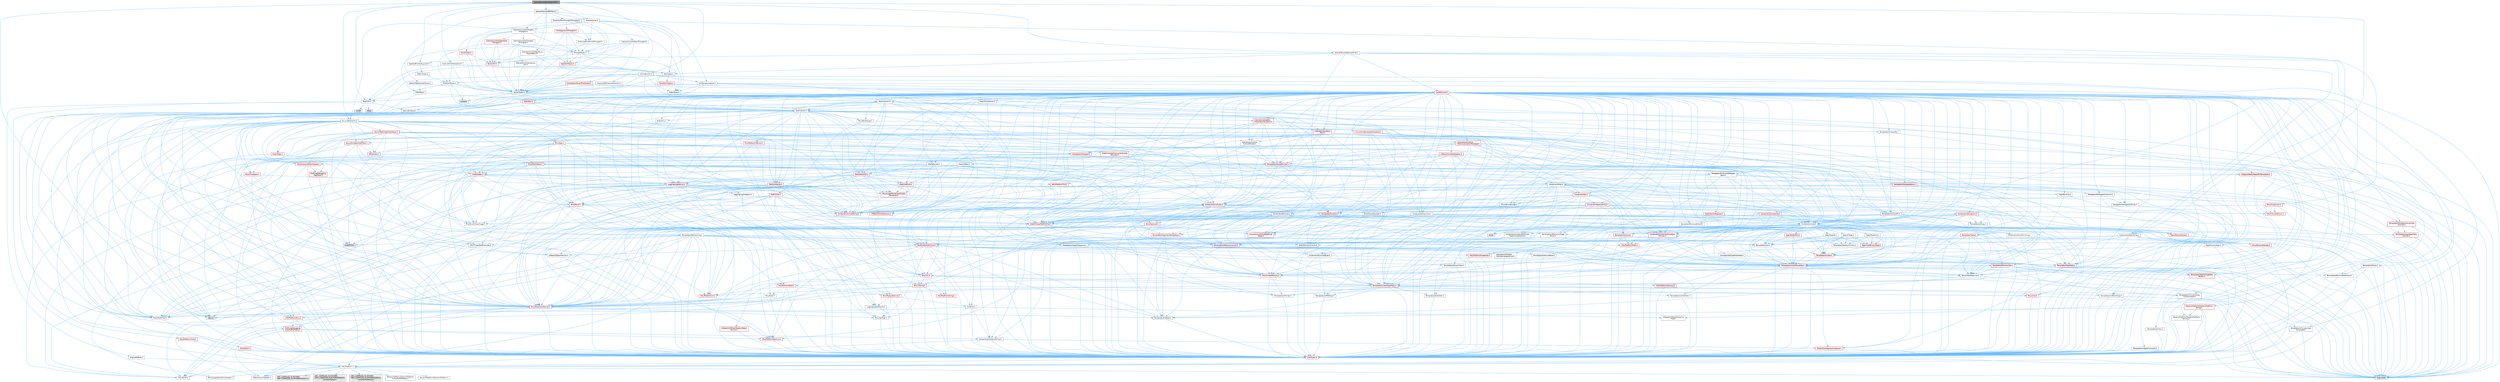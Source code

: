 digraph "SparseNarrowBandMeshSDF.h"
{
 // INTERACTIVE_SVG=YES
 // LATEX_PDF_SIZE
  bgcolor="transparent";
  edge [fontname=Helvetica,fontsize=10,labelfontname=Helvetica,labelfontsize=10];
  node [fontname=Helvetica,fontsize=10,shape=box,height=0.2,width=0.4];
  Node1 [id="Node000001",label="SparseNarrowBandMeshSDF.h",height=0.2,width=0.4,color="gray40", fillcolor="grey60", style="filled", fontcolor="black",tooltip=" "];
  Node1 -> Node2 [id="edge1_Node000001_Node000002",color="steelblue1",style="solid",tooltip=" "];
  Node2 [id="Node000002",label="MathUtil.h",height=0.2,width=0.4,color="grey40", fillcolor="white", style="filled",URL="$d4/d5b/MathUtil_8h.html",tooltip=" "];
  Node2 -> Node3 [id="edge2_Node000002_Node000003",color="steelblue1",style="solid",tooltip=" "];
  Node3 [id="Node000003",label="GeometryBase.h",height=0.2,width=0.4,color="grey40", fillcolor="white", style="filled",URL="$d5/d5e/GeometryBase_8h.html",tooltip=" "];
  Node3 -> Node4 [id="edge3_Node000003_Node000004",color="steelblue1",style="solid",tooltip=" "];
  Node4 [id="Node000004",label="CoreTypes.h",height=0.2,width=0.4,color="red", fillcolor="#FFF0F0", style="filled",URL="$dc/dec/CoreTypes_8h.html",tooltip=" "];
  Node4 -> Node5 [id="edge4_Node000004_Node000005",color="steelblue1",style="solid",tooltip=" "];
  Node5 [id="Node000005",label="HAL/Platform.h",height=0.2,width=0.4,color="grey40", fillcolor="white", style="filled",URL="$d9/dd0/Platform_8h.html",tooltip=" "];
  Node5 -> Node6 [id="edge5_Node000005_Node000006",color="steelblue1",style="solid",tooltip=" "];
  Node6 [id="Node000006",label="Misc/Build.h",height=0.2,width=0.4,color="grey40", fillcolor="white", style="filled",URL="$d3/dbb/Build_8h.html",tooltip=" "];
  Node5 -> Node7 [id="edge6_Node000005_Node000007",color="steelblue1",style="solid",tooltip=" "];
  Node7 [id="Node000007",label="Misc/LargeWorldCoordinates.h",height=0.2,width=0.4,color="grey40", fillcolor="white", style="filled",URL="$d2/dcb/LargeWorldCoordinates_8h.html",tooltip=" "];
  Node5 -> Node8 [id="edge7_Node000005_Node000008",color="steelblue1",style="solid",tooltip=" "];
  Node8 [id="Node000008",label="type_traits",height=0.2,width=0.4,color="grey60", fillcolor="#E0E0E0", style="filled",tooltip=" "];
  Node5 -> Node9 [id="edge8_Node000005_Node000009",color="steelblue1",style="solid",tooltip=" "];
  Node9 [id="Node000009",label="PreprocessorHelpers.h",height=0.2,width=0.4,color="grey40", fillcolor="white", style="filled",URL="$db/ddb/PreprocessorHelpers_8h.html",tooltip=" "];
  Node5 -> Node10 [id="edge9_Node000005_Node000010",color="steelblue1",style="solid",tooltip=" "];
  Node10 [id="Node000010",label="UBT_COMPILED_PLATFORM\l/UBT_COMPILED_PLATFORMPlatform\lCompilerPreSetup.h",height=0.2,width=0.4,color="grey60", fillcolor="#E0E0E0", style="filled",tooltip=" "];
  Node5 -> Node11 [id="edge10_Node000005_Node000011",color="steelblue1",style="solid",tooltip=" "];
  Node11 [id="Node000011",label="GenericPlatform/GenericPlatform\lCompilerPreSetup.h",height=0.2,width=0.4,color="grey40", fillcolor="white", style="filled",URL="$d9/dc8/GenericPlatformCompilerPreSetup_8h.html",tooltip=" "];
  Node5 -> Node12 [id="edge11_Node000005_Node000012",color="steelblue1",style="solid",tooltip=" "];
  Node12 [id="Node000012",label="GenericPlatform/GenericPlatform.h",height=0.2,width=0.4,color="grey40", fillcolor="white", style="filled",URL="$d6/d84/GenericPlatform_8h.html",tooltip=" "];
  Node5 -> Node13 [id="edge12_Node000005_Node000013",color="steelblue1",style="solid",tooltip=" "];
  Node13 [id="Node000013",label="UBT_COMPILED_PLATFORM\l/UBT_COMPILED_PLATFORMPlatform.h",height=0.2,width=0.4,color="grey60", fillcolor="#E0E0E0", style="filled",tooltip=" "];
  Node5 -> Node14 [id="edge13_Node000005_Node000014",color="steelblue1",style="solid",tooltip=" "];
  Node14 [id="Node000014",label="UBT_COMPILED_PLATFORM\l/UBT_COMPILED_PLATFORMPlatform\lCompilerSetup.h",height=0.2,width=0.4,color="grey60", fillcolor="#E0E0E0", style="filled",tooltip=" "];
  Node3 -> Node18 [id="edge14_Node000003_Node000018",color="steelblue1",style="solid",tooltip=" "];
  Node18 [id="Node000018",label="Logging/LogMacros.h",height=0.2,width=0.4,color="red", fillcolor="#FFF0F0", style="filled",URL="$d0/d16/LogMacros_8h.html",tooltip=" "];
  Node18 -> Node19 [id="edge15_Node000018_Node000019",color="steelblue1",style="solid",tooltip=" "];
  Node19 [id="Node000019",label="Containers/UnrealString.h",height=0.2,width=0.4,color="red", fillcolor="#FFF0F0", style="filled",URL="$d5/dba/UnrealString_8h.html",tooltip=" "];
  Node18 -> Node4 [id="edge16_Node000018_Node000004",color="steelblue1",style="solid",tooltip=" "];
  Node18 -> Node9 [id="edge17_Node000018_Node000009",color="steelblue1",style="solid",tooltip=" "];
  Node18 -> Node27 [id="edge18_Node000018_Node000027",color="steelblue1",style="solid",tooltip=" "];
  Node27 [id="Node000027",label="Logging/LogCategory.h",height=0.2,width=0.4,color="grey40", fillcolor="white", style="filled",URL="$d9/d36/LogCategory_8h.html",tooltip=" "];
  Node27 -> Node4 [id="edge19_Node000027_Node000004",color="steelblue1",style="solid",tooltip=" "];
  Node27 -> Node28 [id="edge20_Node000027_Node000028",color="steelblue1",style="solid",tooltip=" "];
  Node28 [id="Node000028",label="Logging/LogVerbosity.h",height=0.2,width=0.4,color="grey40", fillcolor="white", style="filled",URL="$d2/d8f/LogVerbosity_8h.html",tooltip=" "];
  Node28 -> Node4 [id="edge21_Node000028_Node000004",color="steelblue1",style="solid",tooltip=" "];
  Node27 -> Node29 [id="edge22_Node000027_Node000029",color="steelblue1",style="solid",tooltip=" "];
  Node29 [id="Node000029",label="UObject/NameTypes.h",height=0.2,width=0.4,color="red", fillcolor="#FFF0F0", style="filled",URL="$d6/d35/NameTypes_8h.html",tooltip=" "];
  Node29 -> Node4 [id="edge23_Node000029_Node000004",color="steelblue1",style="solid",tooltip=" "];
  Node29 -> Node30 [id="edge24_Node000029_Node000030",color="steelblue1",style="solid",tooltip=" "];
  Node30 [id="Node000030",label="Misc/AssertionMacros.h",height=0.2,width=0.4,color="red", fillcolor="#FFF0F0", style="filled",URL="$d0/dfa/AssertionMacros_8h.html",tooltip=" "];
  Node30 -> Node4 [id="edge25_Node000030_Node000004",color="steelblue1",style="solid",tooltip=" "];
  Node30 -> Node5 [id="edge26_Node000030_Node000005",color="steelblue1",style="solid",tooltip=" "];
  Node30 -> Node31 [id="edge27_Node000030_Node000031",color="steelblue1",style="solid",tooltip=" "];
  Node31 [id="Node000031",label="HAL/PlatformMisc.h",height=0.2,width=0.4,color="red", fillcolor="#FFF0F0", style="filled",URL="$d0/df5/PlatformMisc_8h.html",tooltip=" "];
  Node31 -> Node4 [id="edge28_Node000031_Node000004",color="steelblue1",style="solid",tooltip=" "];
  Node31 -> Node55 [id="edge29_Node000031_Node000055",color="steelblue1",style="solid",tooltip=" "];
  Node55 [id="Node000055",label="ProfilingDebugging\l/CpuProfilerTrace.h",height=0.2,width=0.4,color="red", fillcolor="#FFF0F0", style="filled",URL="$da/dcb/CpuProfilerTrace_8h.html",tooltip=" "];
  Node55 -> Node4 [id="edge30_Node000055_Node000004",color="steelblue1",style="solid",tooltip=" "];
  Node55 -> Node23 [id="edge31_Node000055_Node000023",color="steelblue1",style="solid",tooltip=" "];
  Node23 [id="Node000023",label="Containers/ContainersFwd.h",height=0.2,width=0.4,color="grey40", fillcolor="white", style="filled",URL="$d4/d0a/ContainersFwd_8h.html",tooltip=" "];
  Node23 -> Node5 [id="edge32_Node000023_Node000005",color="steelblue1",style="solid",tooltip=" "];
  Node23 -> Node4 [id="edge33_Node000023_Node000004",color="steelblue1",style="solid",tooltip=" "];
  Node23 -> Node24 [id="edge34_Node000023_Node000024",color="steelblue1",style="solid",tooltip=" "];
  Node24 [id="Node000024",label="Traits/IsContiguousContainer.h",height=0.2,width=0.4,color="red", fillcolor="#FFF0F0", style="filled",URL="$d5/d3c/IsContiguousContainer_8h.html",tooltip=" "];
  Node24 -> Node4 [id="edge35_Node000024_Node000004",color="steelblue1",style="solid",tooltip=" "];
  Node55 -> Node56 [id="edge36_Node000055_Node000056",color="steelblue1",style="solid",tooltip=" "];
  Node56 [id="Node000056",label="HAL/PlatformAtomics.h",height=0.2,width=0.4,color="red", fillcolor="#FFF0F0", style="filled",URL="$d3/d36/PlatformAtomics_8h.html",tooltip=" "];
  Node56 -> Node4 [id="edge37_Node000056_Node000004",color="steelblue1",style="solid",tooltip=" "];
  Node55 -> Node9 [id="edge38_Node000055_Node000009",color="steelblue1",style="solid",tooltip=" "];
  Node55 -> Node6 [id="edge39_Node000055_Node000006",color="steelblue1",style="solid",tooltip=" "];
  Node30 -> Node9 [id="edge40_Node000030_Node000009",color="steelblue1",style="solid",tooltip=" "];
  Node30 -> Node63 [id="edge41_Node000030_Node000063",color="steelblue1",style="solid",tooltip=" "];
  Node63 [id="Node000063",label="Templates/EnableIf.h",height=0.2,width=0.4,color="grey40", fillcolor="white", style="filled",URL="$d7/d60/EnableIf_8h.html",tooltip=" "];
  Node63 -> Node4 [id="edge42_Node000063_Node000004",color="steelblue1",style="solid",tooltip=" "];
  Node30 -> Node69 [id="edge43_Node000030_Node000069",color="steelblue1",style="solid",tooltip=" "];
  Node69 [id="Node000069",label="Misc/VarArgs.h",height=0.2,width=0.4,color="grey40", fillcolor="white", style="filled",URL="$d5/d6f/VarArgs_8h.html",tooltip=" "];
  Node69 -> Node4 [id="edge44_Node000069_Node000004",color="steelblue1",style="solid",tooltip=" "];
  Node30 -> Node76 [id="edge45_Node000030_Node000076",color="steelblue1",style="solid",tooltip=" "];
  Node76 [id="Node000076",label="atomic",height=0.2,width=0.4,color="grey60", fillcolor="#E0E0E0", style="filled",tooltip=" "];
  Node29 -> Node77 [id="edge46_Node000029_Node000077",color="steelblue1",style="solid",tooltip=" "];
  Node77 [id="Node000077",label="HAL/UnrealMemory.h",height=0.2,width=0.4,color="red", fillcolor="#FFF0F0", style="filled",URL="$d9/d96/UnrealMemory_8h.html",tooltip=" "];
  Node77 -> Node4 [id="edge47_Node000077_Node000004",color="steelblue1",style="solid",tooltip=" "];
  Node77 -> Node81 [id="edge48_Node000077_Node000081",color="steelblue1",style="solid",tooltip=" "];
  Node81 [id="Node000081",label="HAL/MemoryBase.h",height=0.2,width=0.4,color="red", fillcolor="#FFF0F0", style="filled",URL="$d6/d9f/MemoryBase_8h.html",tooltip=" "];
  Node81 -> Node4 [id="edge49_Node000081_Node000004",color="steelblue1",style="solid",tooltip=" "];
  Node81 -> Node56 [id="edge50_Node000081_Node000056",color="steelblue1",style="solid",tooltip=" "];
  Node81 -> Node39 [id="edge51_Node000081_Node000039",color="steelblue1",style="solid",tooltip=" "];
  Node39 [id="Node000039",label="HAL/PlatformCrt.h",height=0.2,width=0.4,color="red", fillcolor="#FFF0F0", style="filled",URL="$d8/d75/PlatformCrt_8h.html",tooltip=" "];
  Node81 -> Node82 [id="edge52_Node000081_Node000082",color="steelblue1",style="solid",tooltip=" "];
  Node82 [id="Node000082",label="Misc/Exec.h",height=0.2,width=0.4,color="grey40", fillcolor="white", style="filled",URL="$de/ddb/Exec_8h.html",tooltip=" "];
  Node82 -> Node4 [id="edge53_Node000082_Node000004",color="steelblue1",style="solid",tooltip=" "];
  Node82 -> Node30 [id="edge54_Node000082_Node000030",color="steelblue1",style="solid",tooltip=" "];
  Node81 -> Node83 [id="edge55_Node000081_Node000083",color="steelblue1",style="solid",tooltip=" "];
  Node83 [id="Node000083",label="Misc/OutputDevice.h",height=0.2,width=0.4,color="red", fillcolor="#FFF0F0", style="filled",URL="$d7/d32/OutputDevice_8h.html",tooltip=" "];
  Node83 -> Node35 [id="edge56_Node000083_Node000035",color="steelblue1",style="solid",tooltip=" "];
  Node35 [id="Node000035",label="CoreFwd.h",height=0.2,width=0.4,color="grey40", fillcolor="white", style="filled",URL="$d1/d1e/CoreFwd_8h.html",tooltip=" "];
  Node35 -> Node4 [id="edge57_Node000035_Node000004",color="steelblue1",style="solid",tooltip=" "];
  Node35 -> Node23 [id="edge58_Node000035_Node000023",color="steelblue1",style="solid",tooltip=" "];
  Node35 -> Node36 [id="edge59_Node000035_Node000036",color="steelblue1",style="solid",tooltip=" "];
  Node36 [id="Node000036",label="Math/MathFwd.h",height=0.2,width=0.4,color="grey40", fillcolor="white", style="filled",URL="$d2/d10/MathFwd_8h.html",tooltip=" "];
  Node36 -> Node5 [id="edge60_Node000036_Node000005",color="steelblue1",style="solid",tooltip=" "];
  Node35 -> Node37 [id="edge61_Node000035_Node000037",color="steelblue1",style="solid",tooltip=" "];
  Node37 [id="Node000037",label="UObject/UObjectHierarchy\lFwd.h",height=0.2,width=0.4,color="grey40", fillcolor="white", style="filled",URL="$d3/d13/UObjectHierarchyFwd_8h.html",tooltip=" "];
  Node83 -> Node4 [id="edge62_Node000083_Node000004",color="steelblue1",style="solid",tooltip=" "];
  Node83 -> Node28 [id="edge63_Node000083_Node000028",color="steelblue1",style="solid",tooltip=" "];
  Node83 -> Node69 [id="edge64_Node000083_Node000069",color="steelblue1",style="solid",tooltip=" "];
  Node77 -> Node93 [id="edge65_Node000077_Node000093",color="steelblue1",style="solid",tooltip=" "];
  Node93 [id="Node000093",label="HAL/PlatformMemory.h",height=0.2,width=0.4,color="red", fillcolor="#FFF0F0", style="filled",URL="$de/d68/PlatformMemory_8h.html",tooltip=" "];
  Node93 -> Node4 [id="edge66_Node000093_Node000004",color="steelblue1",style="solid",tooltip=" "];
  Node77 -> Node96 [id="edge67_Node000077_Node000096",color="steelblue1",style="solid",tooltip=" "];
  Node96 [id="Node000096",label="Templates/IsPointer.h",height=0.2,width=0.4,color="grey40", fillcolor="white", style="filled",URL="$d7/d05/IsPointer_8h.html",tooltip=" "];
  Node96 -> Node4 [id="edge68_Node000096_Node000004",color="steelblue1",style="solid",tooltip=" "];
  Node29 -> Node97 [id="edge69_Node000029_Node000097",color="steelblue1",style="solid",tooltip=" "];
  Node97 [id="Node000097",label="Templates/UnrealTypeTraits.h",height=0.2,width=0.4,color="red", fillcolor="#FFF0F0", style="filled",URL="$d2/d2d/UnrealTypeTraits_8h.html",tooltip=" "];
  Node97 -> Node4 [id="edge70_Node000097_Node000004",color="steelblue1",style="solid",tooltip=" "];
  Node97 -> Node96 [id="edge71_Node000097_Node000096",color="steelblue1",style="solid",tooltip=" "];
  Node97 -> Node30 [id="edge72_Node000097_Node000030",color="steelblue1",style="solid",tooltip=" "];
  Node97 -> Node89 [id="edge73_Node000097_Node000089",color="steelblue1",style="solid",tooltip=" "];
  Node89 [id="Node000089",label="Templates/AndOrNot.h",height=0.2,width=0.4,color="grey40", fillcolor="white", style="filled",URL="$db/d0a/AndOrNot_8h.html",tooltip=" "];
  Node89 -> Node4 [id="edge74_Node000089_Node000004",color="steelblue1",style="solid",tooltip=" "];
  Node97 -> Node63 [id="edge75_Node000097_Node000063",color="steelblue1",style="solid",tooltip=" "];
  Node97 -> Node98 [id="edge76_Node000097_Node000098",color="steelblue1",style="solid",tooltip=" "];
  Node98 [id="Node000098",label="Templates/IsArithmetic.h",height=0.2,width=0.4,color="grey40", fillcolor="white", style="filled",URL="$d2/d5d/IsArithmetic_8h.html",tooltip=" "];
  Node98 -> Node4 [id="edge77_Node000098_Node000004",color="steelblue1",style="solid",tooltip=" "];
  Node97 -> Node100 [id="edge78_Node000097_Node000100",color="steelblue1",style="solid",tooltip=" "];
  Node100 [id="Node000100",label="Templates/IsPODType.h",height=0.2,width=0.4,color="grey40", fillcolor="white", style="filled",URL="$d7/db1/IsPODType_8h.html",tooltip=" "];
  Node100 -> Node4 [id="edge79_Node000100_Node000004",color="steelblue1",style="solid",tooltip=" "];
  Node97 -> Node101 [id="edge80_Node000097_Node000101",color="steelblue1",style="solid",tooltip=" "];
  Node101 [id="Node000101",label="Templates/IsUECoreType.h",height=0.2,width=0.4,color="grey40", fillcolor="white", style="filled",URL="$d1/db8/IsUECoreType_8h.html",tooltip=" "];
  Node101 -> Node4 [id="edge81_Node000101_Node000004",color="steelblue1",style="solid",tooltip=" "];
  Node101 -> Node8 [id="edge82_Node000101_Node000008",color="steelblue1",style="solid",tooltip=" "];
  Node97 -> Node90 [id="edge83_Node000097_Node000090",color="steelblue1",style="solid",tooltip=" "];
  Node90 [id="Node000090",label="Templates/IsTriviallyCopy\lConstructible.h",height=0.2,width=0.4,color="grey40", fillcolor="white", style="filled",URL="$d3/d78/IsTriviallyCopyConstructible_8h.html",tooltip=" "];
  Node90 -> Node4 [id="edge84_Node000090_Node000004",color="steelblue1",style="solid",tooltip=" "];
  Node90 -> Node8 [id="edge85_Node000090_Node000008",color="steelblue1",style="solid",tooltip=" "];
  Node29 -> Node102 [id="edge86_Node000029_Node000102",color="steelblue1",style="solid",tooltip=" "];
  Node102 [id="Node000102",label="Templates/UnrealTemplate.h",height=0.2,width=0.4,color="red", fillcolor="#FFF0F0", style="filled",URL="$d4/d24/UnrealTemplate_8h.html",tooltip=" "];
  Node102 -> Node4 [id="edge87_Node000102_Node000004",color="steelblue1",style="solid",tooltip=" "];
  Node102 -> Node96 [id="edge88_Node000102_Node000096",color="steelblue1",style="solid",tooltip=" "];
  Node102 -> Node77 [id="edge89_Node000102_Node000077",color="steelblue1",style="solid",tooltip=" "];
  Node102 -> Node97 [id="edge90_Node000102_Node000097",color="steelblue1",style="solid",tooltip=" "];
  Node102 -> Node105 [id="edge91_Node000102_Node000105",color="steelblue1",style="solid",tooltip=" "];
  Node105 [id="Node000105",label="Templates/RemoveReference.h",height=0.2,width=0.4,color="grey40", fillcolor="white", style="filled",URL="$da/dbe/RemoveReference_8h.html",tooltip=" "];
  Node105 -> Node4 [id="edge92_Node000105_Node000004",color="steelblue1",style="solid",tooltip=" "];
  Node102 -> Node71 [id="edge93_Node000102_Node000071",color="steelblue1",style="solid",tooltip=" "];
  Node71 [id="Node000071",label="Templates/Requires.h",height=0.2,width=0.4,color="grey40", fillcolor="white", style="filled",URL="$dc/d96/Requires_8h.html",tooltip=" "];
  Node71 -> Node63 [id="edge94_Node000071_Node000063",color="steelblue1",style="solid",tooltip=" "];
  Node71 -> Node8 [id="edge95_Node000071_Node000008",color="steelblue1",style="solid",tooltip=" "];
  Node102 -> Node106 [id="edge96_Node000102_Node000106",color="steelblue1",style="solid",tooltip=" "];
  Node106 [id="Node000106",label="Templates/TypeCompatible\lBytes.h",height=0.2,width=0.4,color="red", fillcolor="#FFF0F0", style="filled",URL="$df/d0a/TypeCompatibleBytes_8h.html",tooltip=" "];
  Node106 -> Node4 [id="edge97_Node000106_Node000004",color="steelblue1",style="solid",tooltip=" "];
  Node106 -> Node8 [id="edge98_Node000106_Node000008",color="steelblue1",style="solid",tooltip=" "];
  Node102 -> Node24 [id="edge99_Node000102_Node000024",color="steelblue1",style="solid",tooltip=" "];
  Node102 -> Node8 [id="edge100_Node000102_Node000008",color="steelblue1",style="solid",tooltip=" "];
  Node29 -> Node19 [id="edge101_Node000029_Node000019",color="steelblue1",style="solid",tooltip=" "];
  Node29 -> Node108 [id="edge102_Node000029_Node000108",color="steelblue1",style="solid",tooltip=" "];
  Node108 [id="Node000108",label="HAL/CriticalSection.h",height=0.2,width=0.4,color="red", fillcolor="#FFF0F0", style="filled",URL="$d6/d90/CriticalSection_8h.html",tooltip=" "];
  Node29 -> Node111 [id="edge103_Node000029_Node000111",color="steelblue1",style="solid",tooltip=" "];
  Node111 [id="Node000111",label="Containers/StringConv.h",height=0.2,width=0.4,color="red", fillcolor="#FFF0F0", style="filled",URL="$d3/ddf/StringConv_8h.html",tooltip=" "];
  Node111 -> Node4 [id="edge104_Node000111_Node000004",color="steelblue1",style="solid",tooltip=" "];
  Node111 -> Node30 [id="edge105_Node000111_Node000030",color="steelblue1",style="solid",tooltip=" "];
  Node111 -> Node112 [id="edge106_Node000111_Node000112",color="steelblue1",style="solid",tooltip=" "];
  Node112 [id="Node000112",label="Containers/ContainerAllocation\lPolicies.h",height=0.2,width=0.4,color="red", fillcolor="#FFF0F0", style="filled",URL="$d7/dff/ContainerAllocationPolicies_8h.html",tooltip=" "];
  Node112 -> Node4 [id="edge107_Node000112_Node000004",color="steelblue1",style="solid",tooltip=" "];
  Node112 -> Node112 [id="edge108_Node000112_Node000112",color="steelblue1",style="solid",tooltip=" "];
  Node112 -> Node114 [id="edge109_Node000112_Node000114",color="steelblue1",style="solid",tooltip=" "];
  Node114 [id="Node000114",label="HAL/PlatformMath.h",height=0.2,width=0.4,color="red", fillcolor="#FFF0F0", style="filled",URL="$dc/d53/PlatformMath_8h.html",tooltip=" "];
  Node114 -> Node4 [id="edge110_Node000114_Node000004",color="steelblue1",style="solid",tooltip=" "];
  Node112 -> Node77 [id="edge111_Node000112_Node000077",color="steelblue1",style="solid",tooltip=" "];
  Node112 -> Node49 [id="edge112_Node000112_Node000049",color="steelblue1",style="solid",tooltip=" "];
  Node49 [id="Node000049",label="Math/NumericLimits.h",height=0.2,width=0.4,color="grey40", fillcolor="white", style="filled",URL="$df/d1b/NumericLimits_8h.html",tooltip=" "];
  Node49 -> Node4 [id="edge113_Node000049_Node000004",color="steelblue1",style="solid",tooltip=" "];
  Node112 -> Node30 [id="edge114_Node000112_Node000030",color="steelblue1",style="solid",tooltip=" "];
  Node112 -> Node123 [id="edge115_Node000112_Node000123",color="steelblue1",style="solid",tooltip=" "];
  Node123 [id="Node000123",label="Templates/MemoryOps.h",height=0.2,width=0.4,color="red", fillcolor="#FFF0F0", style="filled",URL="$db/dea/MemoryOps_8h.html",tooltip=" "];
  Node123 -> Node4 [id="edge116_Node000123_Node000004",color="steelblue1",style="solid",tooltip=" "];
  Node123 -> Node77 [id="edge117_Node000123_Node000077",color="steelblue1",style="solid",tooltip=" "];
  Node123 -> Node91 [id="edge118_Node000123_Node000091",color="steelblue1",style="solid",tooltip=" "];
  Node91 [id="Node000091",label="Templates/IsTriviallyCopy\lAssignable.h",height=0.2,width=0.4,color="grey40", fillcolor="white", style="filled",URL="$d2/df2/IsTriviallyCopyAssignable_8h.html",tooltip=" "];
  Node91 -> Node4 [id="edge119_Node000091_Node000004",color="steelblue1",style="solid",tooltip=" "];
  Node91 -> Node8 [id="edge120_Node000091_Node000008",color="steelblue1",style="solid",tooltip=" "];
  Node123 -> Node90 [id="edge121_Node000123_Node000090",color="steelblue1",style="solid",tooltip=" "];
  Node123 -> Node71 [id="edge122_Node000123_Node000071",color="steelblue1",style="solid",tooltip=" "];
  Node123 -> Node97 [id="edge123_Node000123_Node000097",color="steelblue1",style="solid",tooltip=" "];
  Node123 -> Node8 [id="edge124_Node000123_Node000008",color="steelblue1",style="solid",tooltip=" "];
  Node112 -> Node106 [id="edge125_Node000112_Node000106",color="steelblue1",style="solid",tooltip=" "];
  Node112 -> Node8 [id="edge126_Node000112_Node000008",color="steelblue1",style="solid",tooltip=" "];
  Node111 -> Node124 [id="edge127_Node000111_Node000124",color="steelblue1",style="solid",tooltip=" "];
  Node124 [id="Node000124",label="Containers/Array.h",height=0.2,width=0.4,color="grey40", fillcolor="white", style="filled",URL="$df/dd0/Array_8h.html",tooltip=" "];
  Node124 -> Node4 [id="edge128_Node000124_Node000004",color="steelblue1",style="solid",tooltip=" "];
  Node124 -> Node30 [id="edge129_Node000124_Node000030",color="steelblue1",style="solid",tooltip=" "];
  Node124 -> Node125 [id="edge130_Node000124_Node000125",color="steelblue1",style="solid",tooltip=" "];
  Node125 [id="Node000125",label="Misc/IntrusiveUnsetOptional\lState.h",height=0.2,width=0.4,color="red", fillcolor="#FFF0F0", style="filled",URL="$d2/d0a/IntrusiveUnsetOptionalState_8h.html",tooltip=" "];
  Node124 -> Node127 [id="edge131_Node000124_Node000127",color="steelblue1",style="solid",tooltip=" "];
  Node127 [id="Node000127",label="Misc/ReverseIterate.h",height=0.2,width=0.4,color="red", fillcolor="#FFF0F0", style="filled",URL="$db/de3/ReverseIterate_8h.html",tooltip=" "];
  Node127 -> Node5 [id="edge132_Node000127_Node000005",color="steelblue1",style="solid",tooltip=" "];
  Node124 -> Node77 [id="edge133_Node000124_Node000077",color="steelblue1",style="solid",tooltip=" "];
  Node124 -> Node97 [id="edge134_Node000124_Node000097",color="steelblue1",style="solid",tooltip=" "];
  Node124 -> Node102 [id="edge135_Node000124_Node000102",color="steelblue1",style="solid",tooltip=" "];
  Node124 -> Node129 [id="edge136_Node000124_Node000129",color="steelblue1",style="solid",tooltip=" "];
  Node129 [id="Node000129",label="Containers/AllowShrinking.h",height=0.2,width=0.4,color="grey40", fillcolor="white", style="filled",URL="$d7/d1a/AllowShrinking_8h.html",tooltip=" "];
  Node129 -> Node4 [id="edge137_Node000129_Node000004",color="steelblue1",style="solid",tooltip=" "];
  Node124 -> Node112 [id="edge138_Node000124_Node000112",color="steelblue1",style="solid",tooltip=" "];
  Node124 -> Node130 [id="edge139_Node000124_Node000130",color="steelblue1",style="solid",tooltip=" "];
  Node130 [id="Node000130",label="Containers/ContainerElement\lTypeCompatibility.h",height=0.2,width=0.4,color="grey40", fillcolor="white", style="filled",URL="$df/ddf/ContainerElementTypeCompatibility_8h.html",tooltip=" "];
  Node130 -> Node4 [id="edge140_Node000130_Node000004",color="steelblue1",style="solid",tooltip=" "];
  Node130 -> Node97 [id="edge141_Node000130_Node000097",color="steelblue1",style="solid",tooltip=" "];
  Node124 -> Node131 [id="edge142_Node000124_Node000131",color="steelblue1",style="solid",tooltip=" "];
  Node131 [id="Node000131",label="Serialization/Archive.h",height=0.2,width=0.4,color="red", fillcolor="#FFF0F0", style="filled",URL="$d7/d3b/Archive_8h.html",tooltip=" "];
  Node131 -> Node35 [id="edge143_Node000131_Node000035",color="steelblue1",style="solid",tooltip=" "];
  Node131 -> Node4 [id="edge144_Node000131_Node000004",color="steelblue1",style="solid",tooltip=" "];
  Node131 -> Node132 [id="edge145_Node000131_Node000132",color="steelblue1",style="solid",tooltip=" "];
  Node132 [id="Node000132",label="HAL/PlatformProperties.h",height=0.2,width=0.4,color="red", fillcolor="#FFF0F0", style="filled",URL="$d9/db0/PlatformProperties_8h.html",tooltip=" "];
  Node132 -> Node4 [id="edge146_Node000132_Node000004",color="steelblue1",style="solid",tooltip=" "];
  Node131 -> Node135 [id="edge147_Node000131_Node000135",color="steelblue1",style="solid",tooltip=" "];
  Node135 [id="Node000135",label="Internationalization\l/TextNamespaceFwd.h",height=0.2,width=0.4,color="grey40", fillcolor="white", style="filled",URL="$d8/d97/TextNamespaceFwd_8h.html",tooltip=" "];
  Node135 -> Node4 [id="edge148_Node000135_Node000004",color="steelblue1",style="solid",tooltip=" "];
  Node131 -> Node36 [id="edge149_Node000131_Node000036",color="steelblue1",style="solid",tooltip=" "];
  Node131 -> Node30 [id="edge150_Node000131_Node000030",color="steelblue1",style="solid",tooltip=" "];
  Node131 -> Node6 [id="edge151_Node000131_Node000006",color="steelblue1",style="solid",tooltip=" "];
  Node131 -> Node136 [id="edge152_Node000131_Node000136",color="steelblue1",style="solid",tooltip=" "];
  Node136 [id="Node000136",label="Misc/EngineVersionBase.h",height=0.2,width=0.4,color="grey40", fillcolor="white", style="filled",URL="$d5/d2b/EngineVersionBase_8h.html",tooltip=" "];
  Node136 -> Node4 [id="edge153_Node000136_Node000004",color="steelblue1",style="solid",tooltip=" "];
  Node131 -> Node69 [id="edge154_Node000131_Node000069",color="steelblue1",style="solid",tooltip=" "];
  Node131 -> Node63 [id="edge155_Node000131_Node000063",color="steelblue1",style="solid",tooltip=" "];
  Node131 -> Node139 [id="edge156_Node000131_Node000139",color="steelblue1",style="solid",tooltip=" "];
  Node139 [id="Node000139",label="Templates/IsEnumClass.h",height=0.2,width=0.4,color="grey40", fillcolor="white", style="filled",URL="$d7/d15/IsEnumClass_8h.html",tooltip=" "];
  Node139 -> Node4 [id="edge157_Node000139_Node000004",color="steelblue1",style="solid",tooltip=" "];
  Node139 -> Node89 [id="edge158_Node000139_Node000089",color="steelblue1",style="solid",tooltip=" "];
  Node131 -> Node102 [id="edge159_Node000131_Node000102",color="steelblue1",style="solid",tooltip=" "];
  Node131 -> Node140 [id="edge160_Node000131_Node000140",color="steelblue1",style="solid",tooltip=" "];
  Node140 [id="Node000140",label="UObject/ObjectVersion.h",height=0.2,width=0.4,color="grey40", fillcolor="white", style="filled",URL="$da/d63/ObjectVersion_8h.html",tooltip=" "];
  Node140 -> Node4 [id="edge161_Node000140_Node000004",color="steelblue1",style="solid",tooltip=" "];
  Node124 -> Node141 [id="edge162_Node000124_Node000141",color="steelblue1",style="solid",tooltip=" "];
  Node141 [id="Node000141",label="Serialization/MemoryImage\lWriter.h",height=0.2,width=0.4,color="grey40", fillcolor="white", style="filled",URL="$d0/d08/MemoryImageWriter_8h.html",tooltip=" "];
  Node141 -> Node4 [id="edge163_Node000141_Node000004",color="steelblue1",style="solid",tooltip=" "];
  Node141 -> Node142 [id="edge164_Node000141_Node000142",color="steelblue1",style="solid",tooltip=" "];
  Node142 [id="Node000142",label="Serialization/MemoryLayout.h",height=0.2,width=0.4,color="red", fillcolor="#FFF0F0", style="filled",URL="$d7/d66/MemoryLayout_8h.html",tooltip=" "];
  Node142 -> Node145 [id="edge165_Node000142_Node000145",color="steelblue1",style="solid",tooltip=" "];
  Node145 [id="Node000145",label="Containers/EnumAsByte.h",height=0.2,width=0.4,color="grey40", fillcolor="white", style="filled",URL="$d6/d9a/EnumAsByte_8h.html",tooltip=" "];
  Node145 -> Node4 [id="edge166_Node000145_Node000004",color="steelblue1",style="solid",tooltip=" "];
  Node145 -> Node100 [id="edge167_Node000145_Node000100",color="steelblue1",style="solid",tooltip=" "];
  Node145 -> Node146 [id="edge168_Node000145_Node000146",color="steelblue1",style="solid",tooltip=" "];
  Node146 [id="Node000146",label="Templates/TypeHash.h",height=0.2,width=0.4,color="red", fillcolor="#FFF0F0", style="filled",URL="$d1/d62/TypeHash_8h.html",tooltip=" "];
  Node146 -> Node4 [id="edge169_Node000146_Node000004",color="steelblue1",style="solid",tooltip=" "];
  Node146 -> Node71 [id="edge170_Node000146_Node000071",color="steelblue1",style="solid",tooltip=" "];
  Node146 -> Node147 [id="edge171_Node000146_Node000147",color="steelblue1",style="solid",tooltip=" "];
  Node147 [id="Node000147",label="Misc/Crc.h",height=0.2,width=0.4,color="red", fillcolor="#FFF0F0", style="filled",URL="$d4/dd2/Crc_8h.html",tooltip=" "];
  Node147 -> Node4 [id="edge172_Node000147_Node000004",color="steelblue1",style="solid",tooltip=" "];
  Node147 -> Node79 [id="edge173_Node000147_Node000079",color="steelblue1",style="solid",tooltip=" "];
  Node79 [id="Node000079",label="HAL/PlatformString.h",height=0.2,width=0.4,color="red", fillcolor="#FFF0F0", style="filled",URL="$db/db5/PlatformString_8h.html",tooltip=" "];
  Node79 -> Node4 [id="edge174_Node000079_Node000004",color="steelblue1",style="solid",tooltip=" "];
  Node147 -> Node30 [id="edge175_Node000147_Node000030",color="steelblue1",style="solid",tooltip=" "];
  Node147 -> Node148 [id="edge176_Node000147_Node000148",color="steelblue1",style="solid",tooltip=" "];
  Node148 [id="Node000148",label="Misc/CString.h",height=0.2,width=0.4,color="red", fillcolor="#FFF0F0", style="filled",URL="$d2/d49/CString_8h.html",tooltip=" "];
  Node148 -> Node4 [id="edge177_Node000148_Node000004",color="steelblue1",style="solid",tooltip=" "];
  Node148 -> Node39 [id="edge178_Node000148_Node000039",color="steelblue1",style="solid",tooltip=" "];
  Node148 -> Node79 [id="edge179_Node000148_Node000079",color="steelblue1",style="solid",tooltip=" "];
  Node148 -> Node30 [id="edge180_Node000148_Node000030",color="steelblue1",style="solid",tooltip=" "];
  Node148 -> Node149 [id="edge181_Node000148_Node000149",color="steelblue1",style="solid",tooltip=" "];
  Node149 [id="Node000149",label="Misc/Char.h",height=0.2,width=0.4,color="red", fillcolor="#FFF0F0", style="filled",URL="$d0/d58/Char_8h.html",tooltip=" "];
  Node149 -> Node4 [id="edge182_Node000149_Node000004",color="steelblue1",style="solid",tooltip=" "];
  Node149 -> Node8 [id="edge183_Node000149_Node000008",color="steelblue1",style="solid",tooltip=" "];
  Node148 -> Node69 [id="edge184_Node000148_Node000069",color="steelblue1",style="solid",tooltip=" "];
  Node147 -> Node149 [id="edge185_Node000147_Node000149",color="steelblue1",style="solid",tooltip=" "];
  Node147 -> Node97 [id="edge186_Node000147_Node000097",color="steelblue1",style="solid",tooltip=" "];
  Node146 -> Node8 [id="edge187_Node000146_Node000008",color="steelblue1",style="solid",tooltip=" "];
  Node142 -> Node77 [id="edge188_Node000142_Node000077",color="steelblue1",style="solid",tooltip=" "];
  Node142 -> Node63 [id="edge189_Node000142_Node000063",color="steelblue1",style="solid",tooltip=" "];
  Node142 -> Node102 [id="edge190_Node000142_Node000102",color="steelblue1",style="solid",tooltip=" "];
  Node124 -> Node155 [id="edge191_Node000124_Node000155",color="steelblue1",style="solid",tooltip=" "];
  Node155 [id="Node000155",label="Algo/Heapify.h",height=0.2,width=0.4,color="grey40", fillcolor="white", style="filled",URL="$d0/d2a/Heapify_8h.html",tooltip=" "];
  Node155 -> Node156 [id="edge192_Node000155_Node000156",color="steelblue1",style="solid",tooltip=" "];
  Node156 [id="Node000156",label="Algo/Impl/BinaryHeap.h",height=0.2,width=0.4,color="red", fillcolor="#FFF0F0", style="filled",URL="$d7/da3/Algo_2Impl_2BinaryHeap_8h.html",tooltip=" "];
  Node156 -> Node157 [id="edge193_Node000156_Node000157",color="steelblue1",style="solid",tooltip=" "];
  Node157 [id="Node000157",label="Templates/Invoke.h",height=0.2,width=0.4,color="red", fillcolor="#FFF0F0", style="filled",URL="$d7/deb/Invoke_8h.html",tooltip=" "];
  Node157 -> Node4 [id="edge194_Node000157_Node000004",color="steelblue1",style="solid",tooltip=" "];
  Node157 -> Node102 [id="edge195_Node000157_Node000102",color="steelblue1",style="solid",tooltip=" "];
  Node157 -> Node8 [id="edge196_Node000157_Node000008",color="steelblue1",style="solid",tooltip=" "];
  Node156 -> Node8 [id="edge197_Node000156_Node000008",color="steelblue1",style="solid",tooltip=" "];
  Node155 -> Node161 [id="edge198_Node000155_Node000161",color="steelblue1",style="solid",tooltip=" "];
  Node161 [id="Node000161",label="Templates/IdentityFunctor.h",height=0.2,width=0.4,color="grey40", fillcolor="white", style="filled",URL="$d7/d2e/IdentityFunctor_8h.html",tooltip=" "];
  Node161 -> Node5 [id="edge199_Node000161_Node000005",color="steelblue1",style="solid",tooltip=" "];
  Node155 -> Node157 [id="edge200_Node000155_Node000157",color="steelblue1",style="solid",tooltip=" "];
  Node155 -> Node162 [id="edge201_Node000155_Node000162",color="steelblue1",style="solid",tooltip=" "];
  Node162 [id="Node000162",label="Templates/Less.h",height=0.2,width=0.4,color="grey40", fillcolor="white", style="filled",URL="$de/dc8/Less_8h.html",tooltip=" "];
  Node162 -> Node4 [id="edge202_Node000162_Node000004",color="steelblue1",style="solid",tooltip=" "];
  Node162 -> Node102 [id="edge203_Node000162_Node000102",color="steelblue1",style="solid",tooltip=" "];
  Node155 -> Node102 [id="edge204_Node000155_Node000102",color="steelblue1",style="solid",tooltip=" "];
  Node124 -> Node163 [id="edge205_Node000124_Node000163",color="steelblue1",style="solid",tooltip=" "];
  Node163 [id="Node000163",label="Algo/HeapSort.h",height=0.2,width=0.4,color="grey40", fillcolor="white", style="filled",URL="$d3/d92/HeapSort_8h.html",tooltip=" "];
  Node163 -> Node156 [id="edge206_Node000163_Node000156",color="steelblue1",style="solid",tooltip=" "];
  Node163 -> Node161 [id="edge207_Node000163_Node000161",color="steelblue1",style="solid",tooltip=" "];
  Node163 -> Node162 [id="edge208_Node000163_Node000162",color="steelblue1",style="solid",tooltip=" "];
  Node163 -> Node102 [id="edge209_Node000163_Node000102",color="steelblue1",style="solid",tooltip=" "];
  Node124 -> Node164 [id="edge210_Node000124_Node000164",color="steelblue1",style="solid",tooltip=" "];
  Node164 [id="Node000164",label="Algo/IsHeap.h",height=0.2,width=0.4,color="grey40", fillcolor="white", style="filled",URL="$de/d32/IsHeap_8h.html",tooltip=" "];
  Node164 -> Node156 [id="edge211_Node000164_Node000156",color="steelblue1",style="solid",tooltip=" "];
  Node164 -> Node161 [id="edge212_Node000164_Node000161",color="steelblue1",style="solid",tooltip=" "];
  Node164 -> Node157 [id="edge213_Node000164_Node000157",color="steelblue1",style="solid",tooltip=" "];
  Node164 -> Node162 [id="edge214_Node000164_Node000162",color="steelblue1",style="solid",tooltip=" "];
  Node164 -> Node102 [id="edge215_Node000164_Node000102",color="steelblue1",style="solid",tooltip=" "];
  Node124 -> Node156 [id="edge216_Node000124_Node000156",color="steelblue1",style="solid",tooltip=" "];
  Node124 -> Node165 [id="edge217_Node000124_Node000165",color="steelblue1",style="solid",tooltip=" "];
  Node165 [id="Node000165",label="Algo/StableSort.h",height=0.2,width=0.4,color="red", fillcolor="#FFF0F0", style="filled",URL="$d7/d3c/StableSort_8h.html",tooltip=" "];
  Node165 -> Node161 [id="edge218_Node000165_Node000161",color="steelblue1",style="solid",tooltip=" "];
  Node165 -> Node157 [id="edge219_Node000165_Node000157",color="steelblue1",style="solid",tooltip=" "];
  Node165 -> Node162 [id="edge220_Node000165_Node000162",color="steelblue1",style="solid",tooltip=" "];
  Node165 -> Node102 [id="edge221_Node000165_Node000102",color="steelblue1",style="solid",tooltip=" "];
  Node124 -> Node168 [id="edge222_Node000124_Node000168",color="steelblue1",style="solid",tooltip=" "];
  Node168 [id="Node000168",label="Concepts/GetTypeHashable.h",height=0.2,width=0.4,color="grey40", fillcolor="white", style="filled",URL="$d3/da2/GetTypeHashable_8h.html",tooltip=" "];
  Node168 -> Node4 [id="edge223_Node000168_Node000004",color="steelblue1",style="solid",tooltip=" "];
  Node168 -> Node146 [id="edge224_Node000168_Node000146",color="steelblue1",style="solid",tooltip=" "];
  Node124 -> Node161 [id="edge225_Node000124_Node000161",color="steelblue1",style="solid",tooltip=" "];
  Node124 -> Node157 [id="edge226_Node000124_Node000157",color="steelblue1",style="solid",tooltip=" "];
  Node124 -> Node162 [id="edge227_Node000124_Node000162",color="steelblue1",style="solid",tooltip=" "];
  Node124 -> Node169 [id="edge228_Node000124_Node000169",color="steelblue1",style="solid",tooltip=" "];
  Node169 [id="Node000169",label="Templates/LosesQualifiers\lFromTo.h",height=0.2,width=0.4,color="red", fillcolor="#FFF0F0", style="filled",URL="$d2/db3/LosesQualifiersFromTo_8h.html",tooltip=" "];
  Node169 -> Node8 [id="edge229_Node000169_Node000008",color="steelblue1",style="solid",tooltip=" "];
  Node124 -> Node71 [id="edge230_Node000124_Node000071",color="steelblue1",style="solid",tooltip=" "];
  Node124 -> Node170 [id="edge231_Node000124_Node000170",color="steelblue1",style="solid",tooltip=" "];
  Node170 [id="Node000170",label="Templates/Sorting.h",height=0.2,width=0.4,color="red", fillcolor="#FFF0F0", style="filled",URL="$d3/d9e/Sorting_8h.html",tooltip=" "];
  Node170 -> Node4 [id="edge232_Node000170_Node000004",color="steelblue1",style="solid",tooltip=" "];
  Node170 -> Node114 [id="edge233_Node000170_Node000114",color="steelblue1",style="solid",tooltip=" "];
  Node170 -> Node162 [id="edge234_Node000170_Node000162",color="steelblue1",style="solid",tooltip=" "];
  Node124 -> Node174 [id="edge235_Node000124_Node000174",color="steelblue1",style="solid",tooltip=" "];
  Node174 [id="Node000174",label="Templates/AlignmentTemplates.h",height=0.2,width=0.4,color="red", fillcolor="#FFF0F0", style="filled",URL="$dd/d32/AlignmentTemplates_8h.html",tooltip=" "];
  Node174 -> Node4 [id="edge236_Node000174_Node000004",color="steelblue1",style="solid",tooltip=" "];
  Node174 -> Node96 [id="edge237_Node000174_Node000096",color="steelblue1",style="solid",tooltip=" "];
  Node124 -> Node34 [id="edge238_Node000124_Node000034",color="steelblue1",style="solid",tooltip=" "];
  Node34 [id="Node000034",label="Traits/ElementType.h",height=0.2,width=0.4,color="red", fillcolor="#FFF0F0", style="filled",URL="$d5/d4f/ElementType_8h.html",tooltip=" "];
  Node34 -> Node5 [id="edge239_Node000034_Node000005",color="steelblue1",style="solid",tooltip=" "];
  Node34 -> Node8 [id="edge240_Node000034_Node000008",color="steelblue1",style="solid",tooltip=" "];
  Node124 -> Node120 [id="edge241_Node000124_Node000120",color="steelblue1",style="solid",tooltip=" "];
  Node120 [id="Node000120",label="limits",height=0.2,width=0.4,color="grey60", fillcolor="#E0E0E0", style="filled",tooltip=" "];
  Node124 -> Node8 [id="edge242_Node000124_Node000008",color="steelblue1",style="solid",tooltip=" "];
  Node111 -> Node148 [id="edge243_Node000111_Node000148",color="steelblue1",style="solid",tooltip=" "];
  Node111 -> Node175 [id="edge244_Node000111_Node000175",color="steelblue1",style="solid",tooltip=" "];
  Node175 [id="Node000175",label="Templates/IsArray.h",height=0.2,width=0.4,color="grey40", fillcolor="white", style="filled",URL="$d8/d8d/IsArray_8h.html",tooltip=" "];
  Node175 -> Node4 [id="edge245_Node000175_Node000004",color="steelblue1",style="solid",tooltip=" "];
  Node111 -> Node102 [id="edge246_Node000111_Node000102",color="steelblue1",style="solid",tooltip=" "];
  Node111 -> Node97 [id="edge247_Node000111_Node000097",color="steelblue1",style="solid",tooltip=" "];
  Node111 -> Node34 [id="edge248_Node000111_Node000034",color="steelblue1",style="solid",tooltip=" "];
  Node111 -> Node24 [id="edge249_Node000111_Node000024",color="steelblue1",style="solid",tooltip=" "];
  Node111 -> Node8 [id="edge250_Node000111_Node000008",color="steelblue1",style="solid",tooltip=" "];
  Node29 -> Node176 [id="edge251_Node000029_Node000176",color="steelblue1",style="solid",tooltip=" "];
  Node176 [id="Node000176",label="UObject/UnrealNames.h",height=0.2,width=0.4,color="red", fillcolor="#FFF0F0", style="filled",URL="$d8/db1/UnrealNames_8h.html",tooltip=" "];
  Node176 -> Node4 [id="edge252_Node000176_Node000004",color="steelblue1",style="solid",tooltip=" "];
  Node29 -> Node142 [id="edge253_Node000029_Node000142",color="steelblue1",style="solid",tooltip=" "];
  Node29 -> Node125 [id="edge254_Node000029_Node000125",color="steelblue1",style="solid",tooltip=" "];
  Node18 -> Node28 [id="edge255_Node000018_Node000028",color="steelblue1",style="solid",tooltip=" "];
  Node18 -> Node30 [id="edge256_Node000018_Node000030",color="steelblue1",style="solid",tooltip=" "];
  Node18 -> Node6 [id="edge257_Node000018_Node000006",color="steelblue1",style="solid",tooltip=" "];
  Node18 -> Node69 [id="edge258_Node000018_Node000069",color="steelblue1",style="solid",tooltip=" "];
  Node18 -> Node63 [id="edge259_Node000018_Node000063",color="steelblue1",style="solid",tooltip=" "];
  Node18 -> Node8 [id="edge260_Node000018_Node000008",color="steelblue1",style="solid",tooltip=" "];
  Node2 -> Node5 [id="edge261_Node000002_Node000005",color="steelblue1",style="solid",tooltip=" "];
  Node2 -> Node186 [id="edge262_Node000002_Node000186",color="steelblue1",style="solid",tooltip=" "];
  Node186 [id="Node000186",label="EngineDefines.h",height=0.2,width=0.4,color="grey40", fillcolor="white", style="filled",URL="$de/d63/EngineDefines_8h.html",tooltip=" "];
  Node186 -> Node5 [id="edge263_Node000186_Node000005",color="steelblue1",style="solid",tooltip=" "];
  Node2 -> Node187 [id="edge264_Node000002_Node000187",color="steelblue1",style="solid",tooltip=" "];
  Node187 [id="Node000187",label="cmath",height=0.2,width=0.4,color="grey60", fillcolor="#E0E0E0", style="filled",tooltip=" "];
  Node2 -> Node188 [id="edge265_Node000002_Node000188",color="steelblue1",style="solid",tooltip=" "];
  Node188 [id="Node000188",label="cfloat",height=0.2,width=0.4,color="grey60", fillcolor="#E0E0E0", style="filled",tooltip=" "];
  Node1 -> Node189 [id="edge266_Node000001_Node000189",color="steelblue1",style="solid",tooltip=" "];
  Node189 [id="Node000189",label="MeshQueries.h",height=0.2,width=0.4,color="grey40", fillcolor="white", style="filled",URL="$d1/d76/MeshQueries_8h.html",tooltip=" "];
  Node189 -> Node190 [id="edge267_Node000189_Node000190",color="steelblue1",style="solid",tooltip=" "];
  Node190 [id="Node000190",label="Distance/DistPoint3Triangle3.h",height=0.2,width=0.4,color="grey40", fillcolor="white", style="filled",URL="$df/dd2/DistPoint3Triangle3_8h.html",tooltip=" "];
  Node190 -> Node191 [id="edge268_Node000190_Node000191",color="steelblue1",style="solid",tooltip=" "];
  Node191 [id="Node000191",label="VectorTypes.h",height=0.2,width=0.4,color="grey40", fillcolor="white", style="filled",URL="$d4/d5b/VectorTypes_8h.html",tooltip=" "];
  Node191 -> Node192 [id="edge269_Node000191_Node000192",color="steelblue1",style="solid",tooltip=" "];
  Node192 [id="Node000192",label="Math/Vector.h",height=0.2,width=0.4,color="grey40", fillcolor="white", style="filled",URL="$d6/dbe/Vector_8h.html",tooltip=" "];
  Node192 -> Node4 [id="edge270_Node000192_Node000004",color="steelblue1",style="solid",tooltip=" "];
  Node192 -> Node30 [id="edge271_Node000192_Node000030",color="steelblue1",style="solid",tooltip=" "];
  Node192 -> Node36 [id="edge272_Node000192_Node000036",color="steelblue1",style="solid",tooltip=" "];
  Node192 -> Node49 [id="edge273_Node000192_Node000049",color="steelblue1",style="solid",tooltip=" "];
  Node192 -> Node147 [id="edge274_Node000192_Node000147",color="steelblue1",style="solid",tooltip=" "];
  Node192 -> Node173 [id="edge275_Node000192_Node000173",color="steelblue1",style="solid",tooltip=" "];
  Node173 [id="Node000173",label="Math/UnrealMathUtility.h",height=0.2,width=0.4,color="red", fillcolor="#FFF0F0", style="filled",URL="$db/db8/UnrealMathUtility_8h.html",tooltip=" "];
  Node173 -> Node4 [id="edge276_Node000173_Node000004",color="steelblue1",style="solid",tooltip=" "];
  Node173 -> Node30 [id="edge277_Node000173_Node000030",color="steelblue1",style="solid",tooltip=" "];
  Node173 -> Node114 [id="edge278_Node000173_Node000114",color="steelblue1",style="solid",tooltip=" "];
  Node173 -> Node36 [id="edge279_Node000173_Node000036",color="steelblue1",style="solid",tooltip=" "];
  Node173 -> Node71 [id="edge280_Node000173_Node000071",color="steelblue1",style="solid",tooltip=" "];
  Node192 -> Node19 [id="edge281_Node000192_Node000019",color="steelblue1",style="solid",tooltip=" "];
  Node192 -> Node193 [id="edge282_Node000192_Node000193",color="steelblue1",style="solid",tooltip=" "];
  Node193 [id="Node000193",label="Misc/Parse.h",height=0.2,width=0.4,color="red", fillcolor="#FFF0F0", style="filled",URL="$dc/d71/Parse_8h.html",tooltip=" "];
  Node193 -> Node19 [id="edge283_Node000193_Node000019",color="steelblue1",style="solid",tooltip=" "];
  Node193 -> Node4 [id="edge284_Node000193_Node000004",color="steelblue1",style="solid",tooltip=" "];
  Node193 -> Node39 [id="edge285_Node000193_Node000039",color="steelblue1",style="solid",tooltip=" "];
  Node193 -> Node6 [id="edge286_Node000193_Node000006",color="steelblue1",style="solid",tooltip=" "];
  Node193 -> Node51 [id="edge287_Node000193_Node000051",color="steelblue1",style="solid",tooltip=" "];
  Node51 [id="Node000051",label="Misc/EnumClassFlags.h",height=0.2,width=0.4,color="grey40", fillcolor="white", style="filled",URL="$d8/de7/EnumClassFlags_8h.html",tooltip=" "];
  Node193 -> Node194 [id="edge288_Node000193_Node000194",color="steelblue1",style="solid",tooltip=" "];
  Node194 [id="Node000194",label="Templates/Function.h",height=0.2,width=0.4,color="red", fillcolor="#FFF0F0", style="filled",URL="$df/df5/Function_8h.html",tooltip=" "];
  Node194 -> Node4 [id="edge289_Node000194_Node000004",color="steelblue1",style="solid",tooltip=" "];
  Node194 -> Node30 [id="edge290_Node000194_Node000030",color="steelblue1",style="solid",tooltip=" "];
  Node194 -> Node125 [id="edge291_Node000194_Node000125",color="steelblue1",style="solid",tooltip=" "];
  Node194 -> Node77 [id="edge292_Node000194_Node000077",color="steelblue1",style="solid",tooltip=" "];
  Node194 -> Node97 [id="edge293_Node000194_Node000097",color="steelblue1",style="solid",tooltip=" "];
  Node194 -> Node157 [id="edge294_Node000194_Node000157",color="steelblue1",style="solid",tooltip=" "];
  Node194 -> Node102 [id="edge295_Node000194_Node000102",color="steelblue1",style="solid",tooltip=" "];
  Node194 -> Node71 [id="edge296_Node000194_Node000071",color="steelblue1",style="solid",tooltip=" "];
  Node194 -> Node173 [id="edge297_Node000194_Node000173",color="steelblue1",style="solid",tooltip=" "];
  Node194 -> Node8 [id="edge298_Node000194_Node000008",color="steelblue1",style="solid",tooltip=" "];
  Node192 -> Node196 [id="edge299_Node000192_Node000196",color="steelblue1",style="solid",tooltip=" "];
  Node196 [id="Node000196",label="Misc/LargeWorldCoordinates\lSerializer.h",height=0.2,width=0.4,color="red", fillcolor="#FFF0F0", style="filled",URL="$d7/df9/LargeWorldCoordinatesSerializer_8h.html",tooltip=" "];
  Node196 -> Node29 [id="edge300_Node000196_Node000029",color="steelblue1",style="solid",tooltip=" "];
  Node196 -> Node140 [id="edge301_Node000196_Node000140",color="steelblue1",style="solid",tooltip=" "];
  Node192 -> Node212 [id="edge302_Node000192_Node000212",color="steelblue1",style="solid",tooltip=" "];
  Node212 [id="Node000212",label="Misc/NetworkVersion.h",height=0.2,width=0.4,color="red", fillcolor="#FFF0F0", style="filled",URL="$d7/d4b/NetworkVersion_8h.html",tooltip=" "];
  Node212 -> Node19 [id="edge303_Node000212_Node000019",color="steelblue1",style="solid",tooltip=" "];
  Node212 -> Node4 [id="edge304_Node000212_Node000004",color="steelblue1",style="solid",tooltip=" "];
  Node212 -> Node213 [id="edge305_Node000212_Node000213",color="steelblue1",style="solid",tooltip=" "];
  Node213 [id="Node000213",label="Delegates/Delegate.h",height=0.2,width=0.4,color="red", fillcolor="#FFF0F0", style="filled",URL="$d4/d80/Delegate_8h.html",tooltip=" "];
  Node213 -> Node4 [id="edge306_Node000213_Node000004",color="steelblue1",style="solid",tooltip=" "];
  Node213 -> Node30 [id="edge307_Node000213_Node000030",color="steelblue1",style="solid",tooltip=" "];
  Node213 -> Node29 [id="edge308_Node000213_Node000029",color="steelblue1",style="solid",tooltip=" "];
  Node213 -> Node214 [id="edge309_Node000213_Node000214",color="steelblue1",style="solid",tooltip=" "];
  Node214 [id="Node000214",label="Templates/SharedPointer.h",height=0.2,width=0.4,color="red", fillcolor="#FFF0F0", style="filled",URL="$d2/d17/SharedPointer_8h.html",tooltip=" "];
  Node214 -> Node4 [id="edge310_Node000214_Node000004",color="steelblue1",style="solid",tooltip=" "];
  Node214 -> Node125 [id="edge311_Node000214_Node000125",color="steelblue1",style="solid",tooltip=" "];
  Node214 -> Node215 [id="edge312_Node000214_Node000215",color="steelblue1",style="solid",tooltip=" "];
  Node215 [id="Node000215",label="Templates/PointerIsConvertible\lFromTo.h",height=0.2,width=0.4,color="red", fillcolor="#FFF0F0", style="filled",URL="$d6/d65/PointerIsConvertibleFromTo_8h.html",tooltip=" "];
  Node215 -> Node4 [id="edge313_Node000215_Node000004",color="steelblue1",style="solid",tooltip=" "];
  Node215 -> Node169 [id="edge314_Node000215_Node000169",color="steelblue1",style="solid",tooltip=" "];
  Node215 -> Node8 [id="edge315_Node000215_Node000008",color="steelblue1",style="solid",tooltip=" "];
  Node214 -> Node30 [id="edge316_Node000214_Node000030",color="steelblue1",style="solid",tooltip=" "];
  Node214 -> Node77 [id="edge317_Node000214_Node000077",color="steelblue1",style="solid",tooltip=" "];
  Node214 -> Node124 [id="edge318_Node000214_Node000124",color="steelblue1",style="solid",tooltip=" "];
  Node214 -> Node216 [id="edge319_Node000214_Node000216",color="steelblue1",style="solid",tooltip=" "];
  Node216 [id="Node000216",label="Containers/Map.h",height=0.2,width=0.4,color="grey40", fillcolor="white", style="filled",URL="$df/d79/Map_8h.html",tooltip=" "];
  Node216 -> Node4 [id="edge320_Node000216_Node000004",color="steelblue1",style="solid",tooltip=" "];
  Node216 -> Node217 [id="edge321_Node000216_Node000217",color="steelblue1",style="solid",tooltip=" "];
  Node217 [id="Node000217",label="Algo/Reverse.h",height=0.2,width=0.4,color="grey40", fillcolor="white", style="filled",URL="$d5/d93/Reverse_8h.html",tooltip=" "];
  Node217 -> Node4 [id="edge322_Node000217_Node000004",color="steelblue1",style="solid",tooltip=" "];
  Node217 -> Node102 [id="edge323_Node000217_Node000102",color="steelblue1",style="solid",tooltip=" "];
  Node216 -> Node130 [id="edge324_Node000216_Node000130",color="steelblue1",style="solid",tooltip=" "];
  Node216 -> Node218 [id="edge325_Node000216_Node000218",color="steelblue1",style="solid",tooltip=" "];
  Node218 [id="Node000218",label="Containers/Set.h",height=0.2,width=0.4,color="red", fillcolor="#FFF0F0", style="filled",URL="$d4/d45/Set_8h.html",tooltip=" "];
  Node218 -> Node112 [id="edge326_Node000218_Node000112",color="steelblue1",style="solid",tooltip=" "];
  Node218 -> Node130 [id="edge327_Node000218_Node000130",color="steelblue1",style="solid",tooltip=" "];
  Node218 -> Node220 [id="edge328_Node000218_Node000220",color="steelblue1",style="solid",tooltip=" "];
  Node220 [id="Node000220",label="Containers/SparseArray.h",height=0.2,width=0.4,color="red", fillcolor="#FFF0F0", style="filled",URL="$d5/dbf/SparseArray_8h.html",tooltip=" "];
  Node220 -> Node4 [id="edge329_Node000220_Node000004",color="steelblue1",style="solid",tooltip=" "];
  Node220 -> Node30 [id="edge330_Node000220_Node000030",color="steelblue1",style="solid",tooltip=" "];
  Node220 -> Node77 [id="edge331_Node000220_Node000077",color="steelblue1",style="solid",tooltip=" "];
  Node220 -> Node97 [id="edge332_Node000220_Node000097",color="steelblue1",style="solid",tooltip=" "];
  Node220 -> Node102 [id="edge333_Node000220_Node000102",color="steelblue1",style="solid",tooltip=" "];
  Node220 -> Node112 [id="edge334_Node000220_Node000112",color="steelblue1",style="solid",tooltip=" "];
  Node220 -> Node162 [id="edge335_Node000220_Node000162",color="steelblue1",style="solid",tooltip=" "];
  Node220 -> Node124 [id="edge336_Node000220_Node000124",color="steelblue1",style="solid",tooltip=" "];
  Node220 -> Node173 [id="edge337_Node000220_Node000173",color="steelblue1",style="solid",tooltip=" "];
  Node220 -> Node221 [id="edge338_Node000220_Node000221",color="steelblue1",style="solid",tooltip=" "];
  Node221 [id="Node000221",label="Containers/ScriptArray.h",height=0.2,width=0.4,color="red", fillcolor="#FFF0F0", style="filled",URL="$dc/daf/ScriptArray_8h.html",tooltip=" "];
  Node221 -> Node4 [id="edge339_Node000221_Node000004",color="steelblue1",style="solid",tooltip=" "];
  Node221 -> Node30 [id="edge340_Node000221_Node000030",color="steelblue1",style="solid",tooltip=" "];
  Node221 -> Node77 [id="edge341_Node000221_Node000077",color="steelblue1",style="solid",tooltip=" "];
  Node221 -> Node129 [id="edge342_Node000221_Node000129",color="steelblue1",style="solid",tooltip=" "];
  Node221 -> Node112 [id="edge343_Node000221_Node000112",color="steelblue1",style="solid",tooltip=" "];
  Node221 -> Node124 [id="edge344_Node000221_Node000124",color="steelblue1",style="solid",tooltip=" "];
  Node220 -> Node222 [id="edge345_Node000220_Node000222",color="steelblue1",style="solid",tooltip=" "];
  Node222 [id="Node000222",label="Containers/BitArray.h",height=0.2,width=0.4,color="grey40", fillcolor="white", style="filled",URL="$d1/de4/BitArray_8h.html",tooltip=" "];
  Node222 -> Node112 [id="edge346_Node000222_Node000112",color="steelblue1",style="solid",tooltip=" "];
  Node222 -> Node4 [id="edge347_Node000222_Node000004",color="steelblue1",style="solid",tooltip=" "];
  Node222 -> Node56 [id="edge348_Node000222_Node000056",color="steelblue1",style="solid",tooltip=" "];
  Node222 -> Node77 [id="edge349_Node000222_Node000077",color="steelblue1",style="solid",tooltip=" "];
  Node222 -> Node173 [id="edge350_Node000222_Node000173",color="steelblue1",style="solid",tooltip=" "];
  Node222 -> Node30 [id="edge351_Node000222_Node000030",color="steelblue1",style="solid",tooltip=" "];
  Node222 -> Node51 [id="edge352_Node000222_Node000051",color="steelblue1",style="solid",tooltip=" "];
  Node222 -> Node131 [id="edge353_Node000222_Node000131",color="steelblue1",style="solid",tooltip=" "];
  Node222 -> Node141 [id="edge354_Node000222_Node000141",color="steelblue1",style="solid",tooltip=" "];
  Node222 -> Node142 [id="edge355_Node000222_Node000142",color="steelblue1",style="solid",tooltip=" "];
  Node222 -> Node63 [id="edge356_Node000222_Node000063",color="steelblue1",style="solid",tooltip=" "];
  Node222 -> Node157 [id="edge357_Node000222_Node000157",color="steelblue1",style="solid",tooltip=" "];
  Node222 -> Node102 [id="edge358_Node000222_Node000102",color="steelblue1",style="solid",tooltip=" "];
  Node222 -> Node97 [id="edge359_Node000222_Node000097",color="steelblue1",style="solid",tooltip=" "];
  Node220 -> Node141 [id="edge360_Node000220_Node000141",color="steelblue1",style="solid",tooltip=" "];
  Node220 -> Node19 [id="edge361_Node000220_Node000019",color="steelblue1",style="solid",tooltip=" "];
  Node220 -> Node125 [id="edge362_Node000220_Node000125",color="steelblue1",style="solid",tooltip=" "];
  Node218 -> Node23 [id="edge363_Node000218_Node000023",color="steelblue1",style="solid",tooltip=" "];
  Node218 -> Node173 [id="edge364_Node000218_Node000173",color="steelblue1",style="solid",tooltip=" "];
  Node218 -> Node30 [id="edge365_Node000218_Node000030",color="steelblue1",style="solid",tooltip=" "];
  Node218 -> Node223 [id="edge366_Node000218_Node000223",color="steelblue1",style="solid",tooltip=" "];
  Node223 [id="Node000223",label="Misc/StructBuilder.h",height=0.2,width=0.4,color="grey40", fillcolor="white", style="filled",URL="$d9/db3/StructBuilder_8h.html",tooltip=" "];
  Node223 -> Node4 [id="edge367_Node000223_Node000004",color="steelblue1",style="solid",tooltip=" "];
  Node223 -> Node173 [id="edge368_Node000223_Node000173",color="steelblue1",style="solid",tooltip=" "];
  Node223 -> Node174 [id="edge369_Node000223_Node000174",color="steelblue1",style="solid",tooltip=" "];
  Node218 -> Node141 [id="edge370_Node000218_Node000141",color="steelblue1",style="solid",tooltip=" "];
  Node218 -> Node194 [id="edge371_Node000218_Node000194",color="steelblue1",style="solid",tooltip=" "];
  Node218 -> Node170 [id="edge372_Node000218_Node000170",color="steelblue1",style="solid",tooltip=" "];
  Node218 -> Node146 [id="edge373_Node000218_Node000146",color="steelblue1",style="solid",tooltip=" "];
  Node218 -> Node102 [id="edge374_Node000218_Node000102",color="steelblue1",style="solid",tooltip=" "];
  Node218 -> Node8 [id="edge375_Node000218_Node000008",color="steelblue1",style="solid",tooltip=" "];
  Node216 -> Node19 [id="edge376_Node000216_Node000019",color="steelblue1",style="solid",tooltip=" "];
  Node216 -> Node30 [id="edge377_Node000216_Node000030",color="steelblue1",style="solid",tooltip=" "];
  Node216 -> Node223 [id="edge378_Node000216_Node000223",color="steelblue1",style="solid",tooltip=" "];
  Node216 -> Node194 [id="edge379_Node000216_Node000194",color="steelblue1",style="solid",tooltip=" "];
  Node216 -> Node170 [id="edge380_Node000216_Node000170",color="steelblue1",style="solid",tooltip=" "];
  Node216 -> Node225 [id="edge381_Node000216_Node000225",color="steelblue1",style="solid",tooltip=" "];
  Node225 [id="Node000225",label="Templates/Tuple.h",height=0.2,width=0.4,color="red", fillcolor="#FFF0F0", style="filled",URL="$d2/d4f/Tuple_8h.html",tooltip=" "];
  Node225 -> Node4 [id="edge382_Node000225_Node000004",color="steelblue1",style="solid",tooltip=" "];
  Node225 -> Node102 [id="edge383_Node000225_Node000102",color="steelblue1",style="solid",tooltip=" "];
  Node225 -> Node226 [id="edge384_Node000225_Node000226",color="steelblue1",style="solid",tooltip=" "];
  Node226 [id="Node000226",label="Delegates/IntegerSequence.h",height=0.2,width=0.4,color="grey40", fillcolor="white", style="filled",URL="$d2/dcc/IntegerSequence_8h.html",tooltip=" "];
  Node226 -> Node4 [id="edge385_Node000226_Node000004",color="steelblue1",style="solid",tooltip=" "];
  Node225 -> Node157 [id="edge386_Node000225_Node000157",color="steelblue1",style="solid",tooltip=" "];
  Node225 -> Node142 [id="edge387_Node000225_Node000142",color="steelblue1",style="solid",tooltip=" "];
  Node225 -> Node71 [id="edge388_Node000225_Node000071",color="steelblue1",style="solid",tooltip=" "];
  Node225 -> Node146 [id="edge389_Node000225_Node000146",color="steelblue1",style="solid",tooltip=" "];
  Node225 -> Node8 [id="edge390_Node000225_Node000008",color="steelblue1",style="solid",tooltip=" "];
  Node216 -> Node102 [id="edge391_Node000216_Node000102",color="steelblue1",style="solid",tooltip=" "];
  Node216 -> Node97 [id="edge392_Node000216_Node000097",color="steelblue1",style="solid",tooltip=" "];
  Node216 -> Node8 [id="edge393_Node000216_Node000008",color="steelblue1",style="solid",tooltip=" "];
  Node214 -> Node228 [id="edge394_Node000214_Node000228",color="steelblue1",style="solid",tooltip=" "];
  Node228 [id="Node000228",label="CoreGlobals.h",height=0.2,width=0.4,color="red", fillcolor="#FFF0F0", style="filled",URL="$d5/d8c/CoreGlobals_8h.html",tooltip=" "];
  Node228 -> Node19 [id="edge395_Node000228_Node000019",color="steelblue1",style="solid",tooltip=" "];
  Node228 -> Node4 [id="edge396_Node000228_Node000004",color="steelblue1",style="solid",tooltip=" "];
  Node228 -> Node229 [id="edge397_Node000228_Node000229",color="steelblue1",style="solid",tooltip=" "];
  Node229 [id="Node000229",label="HAL/PlatformTLS.h",height=0.2,width=0.4,color="red", fillcolor="#FFF0F0", style="filled",URL="$d0/def/PlatformTLS_8h.html",tooltip=" "];
  Node229 -> Node4 [id="edge398_Node000229_Node000004",color="steelblue1",style="solid",tooltip=" "];
  Node228 -> Node18 [id="edge399_Node000228_Node000018",color="steelblue1",style="solid",tooltip=" "];
  Node228 -> Node6 [id="edge400_Node000228_Node000006",color="steelblue1",style="solid",tooltip=" "];
  Node228 -> Node51 [id="edge401_Node000228_Node000051",color="steelblue1",style="solid",tooltip=" "];
  Node228 -> Node83 [id="edge402_Node000228_Node000083",color="steelblue1",style="solid",tooltip=" "];
  Node228 -> Node55 [id="edge403_Node000228_Node000055",color="steelblue1",style="solid",tooltip=" "];
  Node228 -> Node29 [id="edge404_Node000228_Node000029",color="steelblue1",style="solid",tooltip=" "];
  Node228 -> Node76 [id="edge405_Node000228_Node000076",color="steelblue1",style="solid",tooltip=" "];
  Node213 -> Node236 [id="edge406_Node000213_Node000236",color="steelblue1",style="solid",tooltip=" "];
  Node236 [id="Node000236",label="UObject/WeakObjectPtrTemplates.h",height=0.2,width=0.4,color="red", fillcolor="#FFF0F0", style="filled",URL="$d8/d3b/WeakObjectPtrTemplates_8h.html",tooltip=" "];
  Node236 -> Node4 [id="edge407_Node000236_Node000004",color="steelblue1",style="solid",tooltip=" "];
  Node236 -> Node169 [id="edge408_Node000236_Node000169",color="steelblue1",style="solid",tooltip=" "];
  Node236 -> Node71 [id="edge409_Node000236_Node000071",color="steelblue1",style="solid",tooltip=" "];
  Node236 -> Node216 [id="edge410_Node000236_Node000216",color="steelblue1",style="solid",tooltip=" "];
  Node236 -> Node8 [id="edge411_Node000236_Node000008",color="steelblue1",style="solid",tooltip=" "];
  Node213 -> Node239 [id="edge412_Node000213_Node000239",color="steelblue1",style="solid",tooltip=" "];
  Node239 [id="Node000239",label="Delegates/MulticastDelegate\lBase.h",height=0.2,width=0.4,color="grey40", fillcolor="white", style="filled",URL="$db/d16/MulticastDelegateBase_8h.html",tooltip=" "];
  Node239 -> Node234 [id="edge413_Node000239_Node000234",color="steelblue1",style="solid",tooltip=" "];
  Node234 [id="Node000234",label="AutoRTFM.h",height=0.2,width=0.4,color="grey60", fillcolor="#E0E0E0", style="filled",tooltip=" "];
  Node239 -> Node4 [id="edge414_Node000239_Node000004",color="steelblue1",style="solid",tooltip=" "];
  Node239 -> Node112 [id="edge415_Node000239_Node000112",color="steelblue1",style="solid",tooltip=" "];
  Node239 -> Node124 [id="edge416_Node000239_Node000124",color="steelblue1",style="solid",tooltip=" "];
  Node239 -> Node173 [id="edge417_Node000239_Node000173",color="steelblue1",style="solid",tooltip=" "];
  Node239 -> Node240 [id="edge418_Node000239_Node000240",color="steelblue1",style="solid",tooltip=" "];
  Node240 [id="Node000240",label="Delegates/IDelegateInstance.h",height=0.2,width=0.4,color="grey40", fillcolor="white", style="filled",URL="$d2/d10/IDelegateInstance_8h.html",tooltip=" "];
  Node240 -> Node4 [id="edge419_Node000240_Node000004",color="steelblue1",style="solid",tooltip=" "];
  Node240 -> Node146 [id="edge420_Node000240_Node000146",color="steelblue1",style="solid",tooltip=" "];
  Node240 -> Node29 [id="edge421_Node000240_Node000029",color="steelblue1",style="solid",tooltip=" "];
  Node240 -> Node241 [id="edge422_Node000240_Node000241",color="steelblue1",style="solid",tooltip=" "];
  Node241 [id="Node000241",label="Delegates/DelegateSettings.h",height=0.2,width=0.4,color="grey40", fillcolor="white", style="filled",URL="$d0/d97/DelegateSettings_8h.html",tooltip=" "];
  Node241 -> Node4 [id="edge423_Node000241_Node000004",color="steelblue1",style="solid",tooltip=" "];
  Node239 -> Node242 [id="edge424_Node000239_Node000242",color="steelblue1",style="solid",tooltip=" "];
  Node242 [id="Node000242",label="Delegates/DelegateBase.h",height=0.2,width=0.4,color="red", fillcolor="#FFF0F0", style="filled",URL="$da/d67/DelegateBase_8h.html",tooltip=" "];
  Node242 -> Node4 [id="edge425_Node000242_Node000004",color="steelblue1",style="solid",tooltip=" "];
  Node242 -> Node112 [id="edge426_Node000242_Node000112",color="steelblue1",style="solid",tooltip=" "];
  Node242 -> Node173 [id="edge427_Node000242_Node000173",color="steelblue1",style="solid",tooltip=" "];
  Node242 -> Node29 [id="edge428_Node000242_Node000029",color="steelblue1",style="solid",tooltip=" "];
  Node242 -> Node241 [id="edge429_Node000242_Node000241",color="steelblue1",style="solid",tooltip=" "];
  Node242 -> Node240 [id="edge430_Node000242_Node000240",color="steelblue1",style="solid",tooltip=" "];
  Node213 -> Node226 [id="edge431_Node000213_Node000226",color="steelblue1",style="solid",tooltip=" "];
  Node213 -> Node234 [id="edge432_Node000213_Node000234",color="steelblue1",style="solid",tooltip=" "];
  Node212 -> Node18 [id="edge433_Node000212_Node000018",color="steelblue1",style="solid",tooltip=" "];
  Node192 -> Node257 [id="edge434_Node000192_Node000257",color="steelblue1",style="solid",tooltip=" "];
  Node257 [id="Node000257",label="Math/Color.h",height=0.2,width=0.4,color="red", fillcolor="#FFF0F0", style="filled",URL="$dd/dac/Color_8h.html",tooltip=" "];
  Node257 -> Node124 [id="edge435_Node000257_Node000124",color="steelblue1",style="solid",tooltip=" "];
  Node257 -> Node19 [id="edge436_Node000257_Node000019",color="steelblue1",style="solid",tooltip=" "];
  Node257 -> Node4 [id="edge437_Node000257_Node000004",color="steelblue1",style="solid",tooltip=" "];
  Node257 -> Node9 [id="edge438_Node000257_Node000009",color="steelblue1",style="solid",tooltip=" "];
  Node257 -> Node36 [id="edge439_Node000257_Node000036",color="steelblue1",style="solid",tooltip=" "];
  Node257 -> Node173 [id="edge440_Node000257_Node000173",color="steelblue1",style="solid",tooltip=" "];
  Node257 -> Node30 [id="edge441_Node000257_Node000030",color="steelblue1",style="solid",tooltip=" "];
  Node257 -> Node147 [id="edge442_Node000257_Node000147",color="steelblue1",style="solid",tooltip=" "];
  Node257 -> Node193 [id="edge443_Node000257_Node000193",color="steelblue1",style="solid",tooltip=" "];
  Node257 -> Node131 [id="edge444_Node000257_Node000131",color="steelblue1",style="solid",tooltip=" "];
  Node257 -> Node142 [id="edge445_Node000257_Node000142",color="steelblue1",style="solid",tooltip=" "];
  Node192 -> Node258 [id="edge446_Node000192_Node000258",color="steelblue1",style="solid",tooltip=" "];
  Node258 [id="Node000258",label="Math/IntPoint.h",height=0.2,width=0.4,color="red", fillcolor="#FFF0F0", style="filled",URL="$d3/df7/IntPoint_8h.html",tooltip=" "];
  Node258 -> Node4 [id="edge447_Node000258_Node000004",color="steelblue1",style="solid",tooltip=" "];
  Node258 -> Node30 [id="edge448_Node000258_Node000030",color="steelblue1",style="solid",tooltip=" "];
  Node258 -> Node193 [id="edge449_Node000258_Node000193",color="steelblue1",style="solid",tooltip=" "];
  Node258 -> Node36 [id="edge450_Node000258_Node000036",color="steelblue1",style="solid",tooltip=" "];
  Node258 -> Node173 [id="edge451_Node000258_Node000173",color="steelblue1",style="solid",tooltip=" "];
  Node258 -> Node19 [id="edge452_Node000258_Node000019",color="steelblue1",style="solid",tooltip=" "];
  Node258 -> Node146 [id="edge453_Node000258_Node000146",color="steelblue1",style="solid",tooltip=" "];
  Node258 -> Node196 [id="edge454_Node000258_Node000196",color="steelblue1",style="solid",tooltip=" "];
  Node192 -> Node18 [id="edge455_Node000192_Node000018",color="steelblue1",style="solid",tooltip=" "];
  Node192 -> Node259 [id="edge456_Node000192_Node000259",color="steelblue1",style="solid",tooltip=" "];
  Node259 [id="Node000259",label="Math/Vector2D.h",height=0.2,width=0.4,color="red", fillcolor="#FFF0F0", style="filled",URL="$d3/db0/Vector2D_8h.html",tooltip=" "];
  Node259 -> Node4 [id="edge457_Node000259_Node000004",color="steelblue1",style="solid",tooltip=" "];
  Node259 -> Node36 [id="edge458_Node000259_Node000036",color="steelblue1",style="solid",tooltip=" "];
  Node259 -> Node30 [id="edge459_Node000259_Node000030",color="steelblue1",style="solid",tooltip=" "];
  Node259 -> Node147 [id="edge460_Node000259_Node000147",color="steelblue1",style="solid",tooltip=" "];
  Node259 -> Node173 [id="edge461_Node000259_Node000173",color="steelblue1",style="solid",tooltip=" "];
  Node259 -> Node19 [id="edge462_Node000259_Node000019",color="steelblue1",style="solid",tooltip=" "];
  Node259 -> Node193 [id="edge463_Node000259_Node000193",color="steelblue1",style="solid",tooltip=" "];
  Node259 -> Node196 [id="edge464_Node000259_Node000196",color="steelblue1",style="solid",tooltip=" "];
  Node259 -> Node258 [id="edge465_Node000259_Node000258",color="steelblue1",style="solid",tooltip=" "];
  Node259 -> Node18 [id="edge466_Node000259_Node000018",color="steelblue1",style="solid",tooltip=" "];
  Node259 -> Node8 [id="edge467_Node000259_Node000008",color="steelblue1",style="solid",tooltip=" "];
  Node192 -> Node260 [id="edge468_Node000192_Node000260",color="steelblue1",style="solid",tooltip=" "];
  Node260 [id="Node000260",label="Misc/ByteSwap.h",height=0.2,width=0.4,color="grey40", fillcolor="white", style="filled",URL="$dc/dd7/ByteSwap_8h.html",tooltip=" "];
  Node260 -> Node4 [id="edge469_Node000260_Node000004",color="steelblue1",style="solid",tooltip=" "];
  Node260 -> Node39 [id="edge470_Node000260_Node000039",color="steelblue1",style="solid",tooltip=" "];
  Node192 -> Node261 [id="edge471_Node000192_Node000261",color="steelblue1",style="solid",tooltip=" "];
  Node261 [id="Node000261",label="Internationalization\l/Text.h",height=0.2,width=0.4,color="red", fillcolor="#FFF0F0", style="filled",URL="$d6/d35/Text_8h.html",tooltip=" "];
  Node261 -> Node4 [id="edge472_Node000261_Node000004",color="steelblue1",style="solid",tooltip=" "];
  Node261 -> Node56 [id="edge473_Node000261_Node000056",color="steelblue1",style="solid",tooltip=" "];
  Node261 -> Node30 [id="edge474_Node000261_Node000030",color="steelblue1",style="solid",tooltip=" "];
  Node261 -> Node51 [id="edge475_Node000261_Node000051",color="steelblue1",style="solid",tooltip=" "];
  Node261 -> Node97 [id="edge476_Node000261_Node000097",color="steelblue1",style="solid",tooltip=" "];
  Node261 -> Node124 [id="edge477_Node000261_Node000124",color="steelblue1",style="solid",tooltip=" "];
  Node261 -> Node19 [id="edge478_Node000261_Node000019",color="steelblue1",style="solid",tooltip=" "];
  Node261 -> Node145 [id="edge479_Node000261_Node000145",color="steelblue1",style="solid",tooltip=" "];
  Node261 -> Node214 [id="edge480_Node000261_Node000214",color="steelblue1",style="solid",tooltip=" "];
  Node261 -> Node265 [id="edge481_Node000261_Node000265",color="steelblue1",style="solid",tooltip=" "];
  Node265 [id="Node000265",label="Internationalization\l/CulturePointer.h",height=0.2,width=0.4,color="grey40", fillcolor="white", style="filled",URL="$d6/dbe/CulturePointer_8h.html",tooltip=" "];
  Node265 -> Node4 [id="edge482_Node000265_Node000004",color="steelblue1",style="solid",tooltip=" "];
  Node265 -> Node214 [id="edge483_Node000265_Node000214",color="steelblue1",style="solid",tooltip=" "];
  Node261 -> Node267 [id="edge484_Node000261_Node000267",color="steelblue1",style="solid",tooltip=" "];
  Node267 [id="Node000267",label="Internationalization\l/TextLocalizationManager.h",height=0.2,width=0.4,color="red", fillcolor="#FFF0F0", style="filled",URL="$d5/d2e/TextLocalizationManager_8h.html",tooltip=" "];
  Node267 -> Node124 [id="edge485_Node000267_Node000124",color="steelblue1",style="solid",tooltip=" "];
  Node267 -> Node181 [id="edge486_Node000267_Node000181",color="steelblue1",style="solid",tooltip=" "];
  Node181 [id="Node000181",label="Containers/ArrayView.h",height=0.2,width=0.4,color="grey40", fillcolor="white", style="filled",URL="$d7/df4/ArrayView_8h.html",tooltip=" "];
  Node181 -> Node4 [id="edge487_Node000181_Node000004",color="steelblue1",style="solid",tooltip=" "];
  Node181 -> Node23 [id="edge488_Node000181_Node000023",color="steelblue1",style="solid",tooltip=" "];
  Node181 -> Node30 [id="edge489_Node000181_Node000030",color="steelblue1",style="solid",tooltip=" "];
  Node181 -> Node127 [id="edge490_Node000181_Node000127",color="steelblue1",style="solid",tooltip=" "];
  Node181 -> Node125 [id="edge491_Node000181_Node000125",color="steelblue1",style="solid",tooltip=" "];
  Node181 -> Node157 [id="edge492_Node000181_Node000157",color="steelblue1",style="solid",tooltip=" "];
  Node181 -> Node97 [id="edge493_Node000181_Node000097",color="steelblue1",style="solid",tooltip=" "];
  Node181 -> Node34 [id="edge494_Node000181_Node000034",color="steelblue1",style="solid",tooltip=" "];
  Node181 -> Node124 [id="edge495_Node000181_Node000124",color="steelblue1",style="solid",tooltip=" "];
  Node181 -> Node173 [id="edge496_Node000181_Node000173",color="steelblue1",style="solid",tooltip=" "];
  Node181 -> Node8 [id="edge497_Node000181_Node000008",color="steelblue1",style="solid",tooltip=" "];
  Node267 -> Node112 [id="edge498_Node000267_Node000112",color="steelblue1",style="solid",tooltip=" "];
  Node267 -> Node216 [id="edge499_Node000267_Node000216",color="steelblue1",style="solid",tooltip=" "];
  Node267 -> Node218 [id="edge500_Node000267_Node000218",color="steelblue1",style="solid",tooltip=" "];
  Node267 -> Node19 [id="edge501_Node000267_Node000019",color="steelblue1",style="solid",tooltip=" "];
  Node267 -> Node4 [id="edge502_Node000267_Node000004",color="steelblue1",style="solid",tooltip=" "];
  Node267 -> Node213 [id="edge503_Node000267_Node000213",color="steelblue1",style="solid",tooltip=" "];
  Node267 -> Node108 [id="edge504_Node000267_Node000108",color="steelblue1",style="solid",tooltip=" "];
  Node267 -> Node147 [id="edge505_Node000267_Node000147",color="steelblue1",style="solid",tooltip=" "];
  Node267 -> Node51 [id="edge506_Node000267_Node000051",color="steelblue1",style="solid",tooltip=" "];
  Node267 -> Node194 [id="edge507_Node000267_Node000194",color="steelblue1",style="solid",tooltip=" "];
  Node267 -> Node214 [id="edge508_Node000267_Node000214",color="steelblue1",style="solid",tooltip=" "];
  Node267 -> Node76 [id="edge509_Node000267_Node000076",color="steelblue1",style="solid",tooltip=" "];
  Node261 -> Node205 [id="edge510_Node000261_Node000205",color="steelblue1",style="solid",tooltip=" "];
  Node205 [id="Node000205",label="Misc/Optional.h",height=0.2,width=0.4,color="red", fillcolor="#FFF0F0", style="filled",URL="$d2/dae/Optional_8h.html",tooltip=" "];
  Node205 -> Node4 [id="edge511_Node000205_Node000004",color="steelblue1",style="solid",tooltip=" "];
  Node205 -> Node30 [id="edge512_Node000205_Node000030",color="steelblue1",style="solid",tooltip=" "];
  Node205 -> Node125 [id="edge513_Node000205_Node000125",color="steelblue1",style="solid",tooltip=" "];
  Node205 -> Node123 [id="edge514_Node000205_Node000123",color="steelblue1",style="solid",tooltip=" "];
  Node205 -> Node102 [id="edge515_Node000205_Node000102",color="steelblue1",style="solid",tooltip=" "];
  Node205 -> Node131 [id="edge516_Node000205_Node000131",color="steelblue1",style="solid",tooltip=" "];
  Node261 -> Node209 [id="edge517_Node000261_Node000209",color="steelblue1",style="solid",tooltip=" "];
  Node209 [id="Node000209",label="Templates/UniquePtr.h",height=0.2,width=0.4,color="grey40", fillcolor="white", style="filled",URL="$de/d1a/UniquePtr_8h.html",tooltip=" "];
  Node209 -> Node4 [id="edge518_Node000209_Node000004",color="steelblue1",style="solid",tooltip=" "];
  Node209 -> Node102 [id="edge519_Node000209_Node000102",color="steelblue1",style="solid",tooltip=" "];
  Node209 -> Node175 [id="edge520_Node000209_Node000175",color="steelblue1",style="solid",tooltip=" "];
  Node209 -> Node210 [id="edge521_Node000209_Node000210",color="steelblue1",style="solid",tooltip=" "];
  Node210 [id="Node000210",label="Templates/RemoveExtent.h",height=0.2,width=0.4,color="grey40", fillcolor="white", style="filled",URL="$dc/de9/RemoveExtent_8h.html",tooltip=" "];
  Node210 -> Node4 [id="edge522_Node000210_Node000004",color="steelblue1",style="solid",tooltip=" "];
  Node209 -> Node71 [id="edge523_Node000209_Node000071",color="steelblue1",style="solid",tooltip=" "];
  Node209 -> Node142 [id="edge524_Node000209_Node000142",color="steelblue1",style="solid",tooltip=" "];
  Node209 -> Node8 [id="edge525_Node000209_Node000008",color="steelblue1",style="solid",tooltip=" "];
  Node261 -> Node71 [id="edge526_Node000261_Node000071",color="steelblue1",style="solid",tooltip=" "];
  Node261 -> Node8 [id="edge527_Node000261_Node000008",color="steelblue1",style="solid",tooltip=" "];
  Node192 -> Node275 [id="edge528_Node000192_Node000275",color="steelblue1",style="solid",tooltip=" "];
  Node275 [id="Node000275",label="Internationalization\l/Internationalization.h",height=0.2,width=0.4,color="red", fillcolor="#FFF0F0", style="filled",URL="$da/de4/Internationalization_8h.html",tooltip=" "];
  Node275 -> Node124 [id="edge529_Node000275_Node000124",color="steelblue1",style="solid",tooltip=" "];
  Node275 -> Node19 [id="edge530_Node000275_Node000019",color="steelblue1",style="solid",tooltip=" "];
  Node275 -> Node4 [id="edge531_Node000275_Node000004",color="steelblue1",style="solid",tooltip=" "];
  Node275 -> Node213 [id="edge532_Node000275_Node000213",color="steelblue1",style="solid",tooltip=" "];
  Node275 -> Node265 [id="edge533_Node000275_Node000265",color="steelblue1",style="solid",tooltip=" "];
  Node275 -> Node261 [id="edge534_Node000275_Node000261",color="steelblue1",style="solid",tooltip=" "];
  Node275 -> Node214 [id="edge535_Node000275_Node000214",color="steelblue1",style="solid",tooltip=" "];
  Node275 -> Node225 [id="edge536_Node000275_Node000225",color="steelblue1",style="solid",tooltip=" "];
  Node275 -> Node208 [id="edge537_Node000275_Node000208",color="steelblue1",style="solid",tooltip=" "];
  Node208 [id="Node000208",label="Templates/UniqueObj.h",height=0.2,width=0.4,color="grey40", fillcolor="white", style="filled",URL="$da/d95/UniqueObj_8h.html",tooltip=" "];
  Node208 -> Node4 [id="edge538_Node000208_Node000004",color="steelblue1",style="solid",tooltip=" "];
  Node208 -> Node209 [id="edge539_Node000208_Node000209",color="steelblue1",style="solid",tooltip=" "];
  Node275 -> Node29 [id="edge540_Node000275_Node000029",color="steelblue1",style="solid",tooltip=" "];
  Node192 -> Node276 [id="edge541_Node000192_Node000276",color="steelblue1",style="solid",tooltip=" "];
  Node276 [id="Node000276",label="Math/IntVector.h",height=0.2,width=0.4,color="red", fillcolor="#FFF0F0", style="filled",URL="$d7/d44/IntVector_8h.html",tooltip=" "];
  Node276 -> Node4 [id="edge542_Node000276_Node000004",color="steelblue1",style="solid",tooltip=" "];
  Node276 -> Node147 [id="edge543_Node000276_Node000147",color="steelblue1",style="solid",tooltip=" "];
  Node276 -> Node193 [id="edge544_Node000276_Node000193",color="steelblue1",style="solid",tooltip=" "];
  Node276 -> Node36 [id="edge545_Node000276_Node000036",color="steelblue1",style="solid",tooltip=" "];
  Node276 -> Node173 [id="edge546_Node000276_Node000173",color="steelblue1",style="solid",tooltip=" "];
  Node276 -> Node19 [id="edge547_Node000276_Node000019",color="steelblue1",style="solid",tooltip=" "];
  Node276 -> Node196 [id="edge548_Node000276_Node000196",color="steelblue1",style="solid",tooltip=" "];
  Node192 -> Node277 [id="edge549_Node000192_Node000277",color="steelblue1",style="solid",tooltip=" "];
  Node277 [id="Node000277",label="Math/Axis.h",height=0.2,width=0.4,color="grey40", fillcolor="white", style="filled",URL="$dd/dbb/Axis_8h.html",tooltip=" "];
  Node277 -> Node4 [id="edge550_Node000277_Node000004",color="steelblue1",style="solid",tooltip=" "];
  Node192 -> Node142 [id="edge551_Node000192_Node000142",color="steelblue1",style="solid",tooltip=" "];
  Node192 -> Node140 [id="edge552_Node000192_Node000140",color="steelblue1",style="solid",tooltip=" "];
  Node192 -> Node8 [id="edge553_Node000192_Node000008",color="steelblue1",style="solid",tooltip=" "];
  Node191 -> Node278 [id="edge554_Node000191_Node000278",color="steelblue1",style="solid",tooltip=" "];
  Node278 [id="Node000278",label="Math/Vector4.h",height=0.2,width=0.4,color="grey40", fillcolor="white", style="filled",URL="$d7/d36/Vector4_8h.html",tooltip=" "];
  Node278 -> Node4 [id="edge555_Node000278_Node000004",color="steelblue1",style="solid",tooltip=" "];
  Node278 -> Node147 [id="edge556_Node000278_Node000147",color="steelblue1",style="solid",tooltip=" "];
  Node278 -> Node36 [id="edge557_Node000278_Node000036",color="steelblue1",style="solid",tooltip=" "];
  Node278 -> Node173 [id="edge558_Node000278_Node000173",color="steelblue1",style="solid",tooltip=" "];
  Node278 -> Node19 [id="edge559_Node000278_Node000019",color="steelblue1",style="solid",tooltip=" "];
  Node278 -> Node193 [id="edge560_Node000278_Node000193",color="steelblue1",style="solid",tooltip=" "];
  Node278 -> Node196 [id="edge561_Node000278_Node000196",color="steelblue1",style="solid",tooltip=" "];
  Node278 -> Node18 [id="edge562_Node000278_Node000018",color="steelblue1",style="solid",tooltip=" "];
  Node278 -> Node259 [id="edge563_Node000278_Node000259",color="steelblue1",style="solid",tooltip=" "];
  Node278 -> Node192 [id="edge564_Node000278_Node000192",color="steelblue1",style="solid",tooltip=" "];
  Node278 -> Node142 [id="edge565_Node000278_Node000142",color="steelblue1",style="solid",tooltip=" "];
  Node278 -> Node71 [id="edge566_Node000278_Node000071",color="steelblue1",style="solid",tooltip=" "];
  Node278 -> Node8 [id="edge567_Node000278_Node000008",color="steelblue1",style="solid",tooltip=" "];
  Node191 -> Node2 [id="edge568_Node000191_Node000002",color="steelblue1",style="solid",tooltip=" "];
  Node191 -> Node131 [id="edge569_Node000191_Node000131",color="steelblue1",style="solid",tooltip=" "];
  Node191 -> Node97 [id="edge570_Node000191_Node000097",color="steelblue1",style="solid",tooltip=" "];
  Node191 -> Node279 [id="edge571_Node000191_Node000279",color="steelblue1",style="solid",tooltip=" "];
  Node279 [id="Node000279",label="sstream",height=0.2,width=0.4,color="grey60", fillcolor="#E0E0E0", style="filled",tooltip=" "];
  Node190 -> Node280 [id="edge572_Node000190_Node000280",color="steelblue1",style="solid",tooltip=" "];
  Node280 [id="Node000280",label="TriangleTypes.h",height=0.2,width=0.4,color="grey40", fillcolor="white", style="filled",URL="$d3/d59/TriangleTypes_8h.html",tooltip=" "];
  Node280 -> Node191 [id="edge573_Node000280_Node000191",color="steelblue1",style="solid",tooltip=" "];
  Node280 -> Node281 [id="edge574_Node000280_Node000281",color="steelblue1",style="solid",tooltip=" "];
  Node281 [id="Node000281",label="VectorUtil.h",height=0.2,width=0.4,color="red", fillcolor="#FFF0F0", style="filled",URL="$d3/d1e/VectorUtil_8h.html",tooltip=" "];
  Node281 -> Node2 [id="edge575_Node000281_Node000002",color="steelblue1",style="solid",tooltip=" "];
  Node281 -> Node191 [id="edge576_Node000281_Node000191",color="steelblue1",style="solid",tooltip=" "];
  Node280 -> Node295 [id="edge577_Node000280_Node000295",color="steelblue1",style="solid",tooltip=" "];
  Node295 [id="Node000295",label="IndexTypes.h",height=0.2,width=0.4,color="grey40", fillcolor="white", style="filled",URL="$d5/d67/IndexTypes_8h.html",tooltip=" "];
  Node295 -> Node3 [id="edge578_Node000295_Node000003",color="steelblue1",style="solid",tooltip=" "];
  Node295 -> Node276 [id="edge579_Node000295_Node000276",color="steelblue1",style="solid",tooltip=" "];
  Node295 -> Node131 [id="edge580_Node000295_Node000131",color="steelblue1",style="solid",tooltip=" "];
  Node295 -> Node120 [id="edge581_Node000295_Node000120",color="steelblue1",style="solid",tooltip=" "];
  Node280 -> Node296 [id="edge582_Node000280_Node000296",color="steelblue1",style="solid",tooltip=" "];
  Node296 [id="Node000296",label="BoxTypes.h",height=0.2,width=0.4,color="grey40", fillcolor="white", style="filled",URL="$d2/da2/BoxTypes_8h.html",tooltip=" "];
  Node296 -> Node297 [id="edge583_Node000296_Node000297",color="steelblue1",style="solid",tooltip=" "];
  Node297 [id="Node000297",label="Math/Box.h",height=0.2,width=0.4,color="red", fillcolor="#FFF0F0", style="filled",URL="$de/d0f/Box_8h.html",tooltip=" "];
  Node297 -> Node4 [id="edge584_Node000297_Node000004",color="steelblue1",style="solid",tooltip=" "];
  Node297 -> Node30 [id="edge585_Node000297_Node000030",color="steelblue1",style="solid",tooltip=" "];
  Node297 -> Node36 [id="edge586_Node000297_Node000036",color="steelblue1",style="solid",tooltip=" "];
  Node297 -> Node173 [id="edge587_Node000297_Node000173",color="steelblue1",style="solid",tooltip=" "];
  Node297 -> Node19 [id="edge588_Node000297_Node000019",color="steelblue1",style="solid",tooltip=" "];
  Node297 -> Node192 [id="edge589_Node000297_Node000192",color="steelblue1",style="solid",tooltip=" "];
  Node297 -> Node196 [id="edge590_Node000297_Node000196",color="steelblue1",style="solid",tooltip=" "];
  Node296 -> Node299 [id="edge591_Node000296_Node000299",color="steelblue1",style="solid",tooltip=" "];
  Node299 [id="Node000299",label="Math/Box2D.h",height=0.2,width=0.4,color="grey40", fillcolor="white", style="filled",URL="$d3/d1c/Box2D_8h.html",tooltip=" "];
  Node299 -> Node124 [id="edge592_Node000299_Node000124",color="steelblue1",style="solid",tooltip=" "];
  Node299 -> Node19 [id="edge593_Node000299_Node000019",color="steelblue1",style="solid",tooltip=" "];
  Node299 -> Node4 [id="edge594_Node000299_Node000004",color="steelblue1",style="solid",tooltip=" "];
  Node299 -> Node36 [id="edge595_Node000299_Node000036",color="steelblue1",style="solid",tooltip=" "];
  Node299 -> Node173 [id="edge596_Node000299_Node000173",color="steelblue1",style="solid",tooltip=" "];
  Node299 -> Node259 [id="edge597_Node000299_Node000259",color="steelblue1",style="solid",tooltip=" "];
  Node299 -> Node30 [id="edge598_Node000299_Node000030",color="steelblue1",style="solid",tooltip=" "];
  Node299 -> Node7 [id="edge599_Node000299_Node000007",color="steelblue1",style="solid",tooltip=" "];
  Node299 -> Node196 [id="edge600_Node000299_Node000196",color="steelblue1",style="solid",tooltip=" "];
  Node299 -> Node131 [id="edge601_Node000299_Node000131",color="steelblue1",style="solid",tooltip=" "];
  Node299 -> Node101 [id="edge602_Node000299_Node000101",color="steelblue1",style="solid",tooltip=" "];
  Node299 -> Node97 [id="edge603_Node000299_Node000097",color="steelblue1",style="solid",tooltip=" "];
  Node299 -> Node29 [id="edge604_Node000299_Node000029",color="steelblue1",style="solid",tooltip=" "];
  Node299 -> Node176 [id="edge605_Node000299_Node000176",color="steelblue1",style="solid",tooltip=" "];
  Node296 -> Node191 [id="edge606_Node000296_Node000191",color="steelblue1",style="solid",tooltip=" "];
  Node296 -> Node300 [id="edge607_Node000296_Node000300",color="steelblue1",style="solid",tooltip=" "];
  Node300 [id="Node000300",label="TransformTypes.h",height=0.2,width=0.4,color="red", fillcolor="#FFF0F0", style="filled",URL="$d3/d28/TransformTypes_8h.html",tooltip=" "];
  Node300 -> Node301 [id="edge608_Node000300_Node000301",color="steelblue1",style="solid",tooltip=" "];
  Node301 [id="Node000301",label="CoreMinimal.h",height=0.2,width=0.4,color="red", fillcolor="#FFF0F0", style="filled",URL="$d7/d67/CoreMinimal_8h.html",tooltip=" "];
  Node301 -> Node4 [id="edge609_Node000301_Node000004",color="steelblue1",style="solid",tooltip=" "];
  Node301 -> Node35 [id="edge610_Node000301_Node000035",color="steelblue1",style="solid",tooltip=" "];
  Node301 -> Node37 [id="edge611_Node000301_Node000037",color="steelblue1",style="solid",tooltip=" "];
  Node301 -> Node23 [id="edge612_Node000301_Node000023",color="steelblue1",style="solid",tooltip=" "];
  Node301 -> Node69 [id="edge613_Node000301_Node000069",color="steelblue1",style="solid",tooltip=" "];
  Node301 -> Node28 [id="edge614_Node000301_Node000028",color="steelblue1",style="solid",tooltip=" "];
  Node301 -> Node83 [id="edge615_Node000301_Node000083",color="steelblue1",style="solid",tooltip=" "];
  Node301 -> Node39 [id="edge616_Node000301_Node000039",color="steelblue1",style="solid",tooltip=" "];
  Node301 -> Node31 [id="edge617_Node000301_Node000031",color="steelblue1",style="solid",tooltip=" "];
  Node301 -> Node30 [id="edge618_Node000301_Node000030",color="steelblue1",style="solid",tooltip=" "];
  Node301 -> Node96 [id="edge619_Node000301_Node000096",color="steelblue1",style="solid",tooltip=" "];
  Node301 -> Node93 [id="edge620_Node000301_Node000093",color="steelblue1",style="solid",tooltip=" "];
  Node301 -> Node56 [id="edge621_Node000301_Node000056",color="steelblue1",style="solid",tooltip=" "];
  Node301 -> Node82 [id="edge622_Node000301_Node000082",color="steelblue1",style="solid",tooltip=" "];
  Node301 -> Node81 [id="edge623_Node000301_Node000081",color="steelblue1",style="solid",tooltip=" "];
  Node301 -> Node77 [id="edge624_Node000301_Node000077",color="steelblue1",style="solid",tooltip=" "];
  Node301 -> Node98 [id="edge625_Node000301_Node000098",color="steelblue1",style="solid",tooltip=" "];
  Node301 -> Node89 [id="edge626_Node000301_Node000089",color="steelblue1",style="solid",tooltip=" "];
  Node301 -> Node100 [id="edge627_Node000301_Node000100",color="steelblue1",style="solid",tooltip=" "];
  Node301 -> Node101 [id="edge628_Node000301_Node000101",color="steelblue1",style="solid",tooltip=" "];
  Node301 -> Node90 [id="edge629_Node000301_Node000090",color="steelblue1",style="solid",tooltip=" "];
  Node301 -> Node97 [id="edge630_Node000301_Node000097",color="steelblue1",style="solid",tooltip=" "];
  Node301 -> Node63 [id="edge631_Node000301_Node000063",color="steelblue1",style="solid",tooltip=" "];
  Node301 -> Node105 [id="edge632_Node000301_Node000105",color="steelblue1",style="solid",tooltip=" "];
  Node301 -> Node302 [id="edge633_Node000301_Node000302",color="steelblue1",style="solid",tooltip=" "];
  Node302 [id="Node000302",label="Templates/IntegralConstant.h",height=0.2,width=0.4,color="grey40", fillcolor="white", style="filled",URL="$db/d1b/IntegralConstant_8h.html",tooltip=" "];
  Node302 -> Node4 [id="edge634_Node000302_Node000004",color="steelblue1",style="solid",tooltip=" "];
  Node301 -> Node303 [id="edge635_Node000301_Node000303",color="steelblue1",style="solid",tooltip=" "];
  Node303 [id="Node000303",label="Templates/IsClass.h",height=0.2,width=0.4,color="grey40", fillcolor="white", style="filled",URL="$db/dcb/IsClass_8h.html",tooltip=" "];
  Node303 -> Node4 [id="edge636_Node000303_Node000004",color="steelblue1",style="solid",tooltip=" "];
  Node301 -> Node106 [id="edge637_Node000301_Node000106",color="steelblue1",style="solid",tooltip=" "];
  Node301 -> Node24 [id="edge638_Node000301_Node000024",color="steelblue1",style="solid",tooltip=" "];
  Node301 -> Node102 [id="edge639_Node000301_Node000102",color="steelblue1",style="solid",tooltip=" "];
  Node301 -> Node49 [id="edge640_Node000301_Node000049",color="steelblue1",style="solid",tooltip=" "];
  Node301 -> Node114 [id="edge641_Node000301_Node000114",color="steelblue1",style="solid",tooltip=" "];
  Node301 -> Node91 [id="edge642_Node000301_Node000091",color="steelblue1",style="solid",tooltip=" "];
  Node301 -> Node123 [id="edge643_Node000301_Node000123",color="steelblue1",style="solid",tooltip=" "];
  Node301 -> Node112 [id="edge644_Node000301_Node000112",color="steelblue1",style="solid",tooltip=" "];
  Node301 -> Node139 [id="edge645_Node000301_Node000139",color="steelblue1",style="solid",tooltip=" "];
  Node301 -> Node132 [id="edge646_Node000301_Node000132",color="steelblue1",style="solid",tooltip=" "];
  Node301 -> Node136 [id="edge647_Node000301_Node000136",color="steelblue1",style="solid",tooltip=" "];
  Node301 -> Node135 [id="edge648_Node000301_Node000135",color="steelblue1",style="solid",tooltip=" "];
  Node301 -> Node131 [id="edge649_Node000301_Node000131",color="steelblue1",style="solid",tooltip=" "];
  Node301 -> Node162 [id="edge650_Node000301_Node000162",color="steelblue1",style="solid",tooltip=" "];
  Node301 -> Node170 [id="edge651_Node000301_Node000170",color="steelblue1",style="solid",tooltip=" "];
  Node301 -> Node149 [id="edge652_Node000301_Node000149",color="steelblue1",style="solid",tooltip=" "];
  Node301 -> Node304 [id="edge653_Node000301_Node000304",color="steelblue1",style="solid",tooltip=" "];
  Node304 [id="Node000304",label="GenericPlatform/GenericPlatform\lStricmp.h",height=0.2,width=0.4,color="grey40", fillcolor="white", style="filled",URL="$d2/d86/GenericPlatformStricmp_8h.html",tooltip=" "];
  Node304 -> Node4 [id="edge654_Node000304_Node000004",color="steelblue1",style="solid",tooltip=" "];
  Node301 -> Node305 [id="edge655_Node000301_Node000305",color="steelblue1",style="solid",tooltip=" "];
  Node305 [id="Node000305",label="GenericPlatform/GenericPlatform\lString.h",height=0.2,width=0.4,color="red", fillcolor="#FFF0F0", style="filled",URL="$dd/d20/GenericPlatformString_8h.html",tooltip=" "];
  Node305 -> Node4 [id="edge656_Node000305_Node000004",color="steelblue1",style="solid",tooltip=" "];
  Node305 -> Node304 [id="edge657_Node000305_Node000304",color="steelblue1",style="solid",tooltip=" "];
  Node305 -> Node63 [id="edge658_Node000305_Node000063",color="steelblue1",style="solid",tooltip=" "];
  Node305 -> Node8 [id="edge659_Node000305_Node000008",color="steelblue1",style="solid",tooltip=" "];
  Node301 -> Node79 [id="edge660_Node000301_Node000079",color="steelblue1",style="solid",tooltip=" "];
  Node301 -> Node148 [id="edge661_Node000301_Node000148",color="steelblue1",style="solid",tooltip=" "];
  Node301 -> Node147 [id="edge662_Node000301_Node000147",color="steelblue1",style="solid",tooltip=" "];
  Node301 -> Node173 [id="edge663_Node000301_Node000173",color="steelblue1",style="solid",tooltip=" "];
  Node301 -> Node19 [id="edge664_Node000301_Node000019",color="steelblue1",style="solid",tooltip=" "];
  Node301 -> Node124 [id="edge665_Node000301_Node000124",color="steelblue1",style="solid",tooltip=" "];
  Node301 -> Node306 [id="edge666_Node000301_Node000306",color="steelblue1",style="solid",tooltip=" "];
  Node306 [id="Node000306",label="Misc/FrameNumber.h",height=0.2,width=0.4,color="grey40", fillcolor="white", style="filled",URL="$dd/dbd/FrameNumber_8h.html",tooltip=" "];
  Node306 -> Node4 [id="edge667_Node000306_Node000004",color="steelblue1",style="solid",tooltip=" "];
  Node306 -> Node49 [id="edge668_Node000306_Node000049",color="steelblue1",style="solid",tooltip=" "];
  Node306 -> Node173 [id="edge669_Node000306_Node000173",color="steelblue1",style="solid",tooltip=" "];
  Node306 -> Node63 [id="edge670_Node000306_Node000063",color="steelblue1",style="solid",tooltip=" "];
  Node306 -> Node97 [id="edge671_Node000306_Node000097",color="steelblue1",style="solid",tooltip=" "];
  Node301 -> Node307 [id="edge672_Node000301_Node000307",color="steelblue1",style="solid",tooltip=" "];
  Node307 [id="Node000307",label="Misc/Timespan.h",height=0.2,width=0.4,color="red", fillcolor="#FFF0F0", style="filled",URL="$da/dd9/Timespan_8h.html",tooltip=" "];
  Node307 -> Node4 [id="edge673_Node000307_Node000004",color="steelblue1",style="solid",tooltip=" "];
  Node307 -> Node173 [id="edge674_Node000307_Node000173",color="steelblue1",style="solid",tooltip=" "];
  Node307 -> Node30 [id="edge675_Node000307_Node000030",color="steelblue1",style="solid",tooltip=" "];
  Node301 -> Node111 [id="edge676_Node000301_Node000111",color="steelblue1",style="solid",tooltip=" "];
  Node301 -> Node176 [id="edge677_Node000301_Node000176",color="steelblue1",style="solid",tooltip=" "];
  Node301 -> Node29 [id="edge678_Node000301_Node000029",color="steelblue1",style="solid",tooltip=" "];
  Node301 -> Node193 [id="edge679_Node000301_Node000193",color="steelblue1",style="solid",tooltip=" "];
  Node301 -> Node174 [id="edge680_Node000301_Node000174",color="steelblue1",style="solid",tooltip=" "];
  Node301 -> Node223 [id="edge681_Node000301_Node000223",color="steelblue1",style="solid",tooltip=" "];
  Node301 -> Node116 [id="edge682_Node000301_Node000116",color="steelblue1",style="solid",tooltip=" "];
  Node116 [id="Node000116",label="Templates/Decay.h",height=0.2,width=0.4,color="grey40", fillcolor="white", style="filled",URL="$dd/d0f/Decay_8h.html",tooltip=" "];
  Node116 -> Node4 [id="edge683_Node000116_Node000004",color="steelblue1",style="solid",tooltip=" "];
  Node116 -> Node105 [id="edge684_Node000116_Node000105",color="steelblue1",style="solid",tooltip=" "];
  Node116 -> Node8 [id="edge685_Node000116_Node000008",color="steelblue1",style="solid",tooltip=" "];
  Node301 -> Node215 [id="edge686_Node000301_Node000215",color="steelblue1",style="solid",tooltip=" "];
  Node301 -> Node157 [id="edge687_Node000301_Node000157",color="steelblue1",style="solid",tooltip=" "];
  Node301 -> Node194 [id="edge688_Node000301_Node000194",color="steelblue1",style="solid",tooltip=" "];
  Node301 -> Node146 [id="edge689_Node000301_Node000146",color="steelblue1",style="solid",tooltip=" "];
  Node301 -> Node221 [id="edge690_Node000301_Node000221",color="steelblue1",style="solid",tooltip=" "];
  Node301 -> Node222 [id="edge691_Node000301_Node000222",color="steelblue1",style="solid",tooltip=" "];
  Node301 -> Node220 [id="edge692_Node000301_Node000220",color="steelblue1",style="solid",tooltip=" "];
  Node301 -> Node218 [id="edge693_Node000301_Node000218",color="steelblue1",style="solid",tooltip=" "];
  Node301 -> Node217 [id="edge694_Node000301_Node000217",color="steelblue1",style="solid",tooltip=" "];
  Node301 -> Node216 [id="edge695_Node000301_Node000216",color="steelblue1",style="solid",tooltip=" "];
  Node301 -> Node258 [id="edge696_Node000301_Node000258",color="steelblue1",style="solid",tooltip=" "];
  Node301 -> Node276 [id="edge697_Node000301_Node000276",color="steelblue1",style="solid",tooltip=" "];
  Node301 -> Node27 [id="edge698_Node000301_Node000027",color="steelblue1",style="solid",tooltip=" "];
  Node301 -> Node18 [id="edge699_Node000301_Node000018",color="steelblue1",style="solid",tooltip=" "];
  Node301 -> Node259 [id="edge700_Node000301_Node000259",color="steelblue1",style="solid",tooltip=" "];
  Node301 -> Node309 [id="edge701_Node000301_Node000309",color="steelblue1",style="solid",tooltip=" "];
  Node309 [id="Node000309",label="Math/IntRect.h",height=0.2,width=0.4,color="grey40", fillcolor="white", style="filled",URL="$d7/d53/IntRect_8h.html",tooltip=" "];
  Node309 -> Node4 [id="edge702_Node000309_Node000004",color="steelblue1",style="solid",tooltip=" "];
  Node309 -> Node36 [id="edge703_Node000309_Node000036",color="steelblue1",style="solid",tooltip=" "];
  Node309 -> Node173 [id="edge704_Node000309_Node000173",color="steelblue1",style="solid",tooltip=" "];
  Node309 -> Node19 [id="edge705_Node000309_Node000019",color="steelblue1",style="solid",tooltip=" "];
  Node309 -> Node258 [id="edge706_Node000309_Node000258",color="steelblue1",style="solid",tooltip=" "];
  Node309 -> Node259 [id="edge707_Node000309_Node000259",color="steelblue1",style="solid",tooltip=" "];
  Node301 -> Node260 [id="edge708_Node000301_Node000260",color="steelblue1",style="solid",tooltip=" "];
  Node301 -> Node145 [id="edge709_Node000301_Node000145",color="steelblue1",style="solid",tooltip=" "];
  Node301 -> Node229 [id="edge710_Node000301_Node000229",color="steelblue1",style="solid",tooltip=" "];
  Node301 -> Node228 [id="edge711_Node000301_Node000228",color="steelblue1",style="solid",tooltip=" "];
  Node301 -> Node214 [id="edge712_Node000301_Node000214",color="steelblue1",style="solid",tooltip=" "];
  Node301 -> Node265 [id="edge713_Node000301_Node000265",color="steelblue1",style="solid",tooltip=" "];
  Node301 -> Node236 [id="edge714_Node000301_Node000236",color="steelblue1",style="solid",tooltip=" "];
  Node301 -> Node241 [id="edge715_Node000301_Node000241",color="steelblue1",style="solid",tooltip=" "];
  Node301 -> Node240 [id="edge716_Node000301_Node000240",color="steelblue1",style="solid",tooltip=" "];
  Node301 -> Node242 [id="edge717_Node000301_Node000242",color="steelblue1",style="solid",tooltip=" "];
  Node301 -> Node239 [id="edge718_Node000301_Node000239",color="steelblue1",style="solid",tooltip=" "];
  Node301 -> Node226 [id="edge719_Node000301_Node000226",color="steelblue1",style="solid",tooltip=" "];
  Node301 -> Node225 [id="edge720_Node000301_Node000225",color="steelblue1",style="solid",tooltip=" "];
  Node301 -> Node310 [id="edge721_Node000301_Node000310",color="steelblue1",style="solid",tooltip=" "];
  Node310 [id="Node000310",label="UObject/ScriptDelegates.h",height=0.2,width=0.4,color="red", fillcolor="#FFF0F0", style="filled",URL="$de/d81/ScriptDelegates_8h.html",tooltip=" "];
  Node310 -> Node124 [id="edge722_Node000310_Node000124",color="steelblue1",style="solid",tooltip=" "];
  Node310 -> Node112 [id="edge723_Node000310_Node000112",color="steelblue1",style="solid",tooltip=" "];
  Node310 -> Node19 [id="edge724_Node000310_Node000019",color="steelblue1",style="solid",tooltip=" "];
  Node310 -> Node30 [id="edge725_Node000310_Node000030",color="steelblue1",style="solid",tooltip=" "];
  Node310 -> Node214 [id="edge726_Node000310_Node000214",color="steelblue1",style="solid",tooltip=" "];
  Node310 -> Node146 [id="edge727_Node000310_Node000146",color="steelblue1",style="solid",tooltip=" "];
  Node310 -> Node97 [id="edge728_Node000310_Node000097",color="steelblue1",style="solid",tooltip=" "];
  Node310 -> Node29 [id="edge729_Node000310_Node000029",color="steelblue1",style="solid",tooltip=" "];
  Node301 -> Node213 [id="edge730_Node000301_Node000213",color="steelblue1",style="solid",tooltip=" "];
  Node301 -> Node267 [id="edge731_Node000301_Node000267",color="steelblue1",style="solid",tooltip=" "];
  Node301 -> Node205 [id="edge732_Node000301_Node000205",color="steelblue1",style="solid",tooltip=" "];
  Node301 -> Node175 [id="edge733_Node000301_Node000175",color="steelblue1",style="solid",tooltip=" "];
  Node301 -> Node210 [id="edge734_Node000301_Node000210",color="steelblue1",style="solid",tooltip=" "];
  Node301 -> Node209 [id="edge735_Node000301_Node000209",color="steelblue1",style="solid",tooltip=" "];
  Node301 -> Node261 [id="edge736_Node000301_Node000261",color="steelblue1",style="solid",tooltip=" "];
  Node301 -> Node208 [id="edge737_Node000301_Node000208",color="steelblue1",style="solid",tooltip=" "];
  Node301 -> Node275 [id="edge738_Node000301_Node000275",color="steelblue1",style="solid",tooltip=" "];
  Node301 -> Node192 [id="edge739_Node000301_Node000192",color="steelblue1",style="solid",tooltip=" "];
  Node301 -> Node278 [id="edge740_Node000301_Node000278",color="steelblue1",style="solid",tooltip=" "];
  Node301 -> Node284 [id="edge741_Node000301_Node000284",color="steelblue1",style="solid",tooltip=" "];
  Node284 [id="Node000284",label="Math/VectorRegister.h",height=0.2,width=0.4,color="red", fillcolor="#FFF0F0", style="filled",URL="$da/d8b/VectorRegister_8h.html",tooltip=" "];
  Node284 -> Node4 [id="edge742_Node000284_Node000004",color="steelblue1",style="solid",tooltip=" "];
  Node284 -> Node173 [id="edge743_Node000284_Node000173",color="steelblue1",style="solid",tooltip=" "];
  Node301 -> Node312 [id="edge744_Node000301_Node000312",color="steelblue1",style="solid",tooltip=" "];
  Node312 [id="Node000312",label="Math/TwoVectors.h",height=0.2,width=0.4,color="grey40", fillcolor="white", style="filled",URL="$d4/db4/TwoVectors_8h.html",tooltip=" "];
  Node312 -> Node4 [id="edge745_Node000312_Node000004",color="steelblue1",style="solid",tooltip=" "];
  Node312 -> Node30 [id="edge746_Node000312_Node000030",color="steelblue1",style="solid",tooltip=" "];
  Node312 -> Node173 [id="edge747_Node000312_Node000173",color="steelblue1",style="solid",tooltip=" "];
  Node312 -> Node19 [id="edge748_Node000312_Node000019",color="steelblue1",style="solid",tooltip=" "];
  Node312 -> Node192 [id="edge749_Node000312_Node000192",color="steelblue1",style="solid",tooltip=" "];
  Node301 -> Node140 [id="edge750_Node000301_Node000140",color="steelblue1",style="solid",tooltip=" "];
  Node301 -> Node297 [id="edge751_Node000301_Node000297",color="steelblue1",style="solid",tooltip=" "];
  Node301 -> Node299 [id="edge752_Node000301_Node000299",color="steelblue1",style="solid",tooltip=" "];
  Node301 -> Node277 [id="edge753_Node000301_Node000277",color="steelblue1",style="solid",tooltip=" "];
  Node300 -> Node191 [id="edge754_Node000300_Node000191",color="steelblue1",style="solid",tooltip=" "];
  Node280 -> Node351 [id="edge755_Node000280_Node000351",color="steelblue1",style="solid",tooltip=" "];
  Node351 [id="Node000351",label="SegmentTypes.h",height=0.2,width=0.4,color="red", fillcolor="#FFF0F0", style="filled",URL="$d6/d8b/SegmentTypes_8h.html",tooltip=" "];
  Node351 -> Node191 [id="edge756_Node000351_Node000191",color="steelblue1",style="solid",tooltip=" "];
  Node351 -> Node296 [id="edge757_Node000351_Node000296",color="steelblue1",style="solid",tooltip=" "];
  Node189 -> Node352 [id="edge758_Node000189_Node000352",color="steelblue1",style="solid",tooltip=" "];
  Node352 [id="Node000352",label="Intersection/IntrRay3Triangle3.h",height=0.2,width=0.4,color="grey40", fillcolor="white", style="filled",URL="$dc/d8f/IntrRay3Triangle3_8h.html",tooltip=" "];
  Node352 -> Node191 [id="edge759_Node000352_Node000191",color="steelblue1",style="solid",tooltip=" "];
  Node352 -> Node280 [id="edge760_Node000352_Node000280",color="steelblue1",style="solid",tooltip=" "];
  Node352 -> Node281 [id="edge761_Node000352_Node000281",color="steelblue1",style="solid",tooltip=" "];
  Node352 -> Node347 [id="edge762_Node000352_Node000347",color="steelblue1",style="solid",tooltip=" "];
  Node347 [id="Node000347",label="Math/Ray.h",height=0.2,width=0.4,color="grey40", fillcolor="white", style="filled",URL="$d4/d1b/Ray_8h.html",tooltip=" "];
  Node347 -> Node36 [id="edge763_Node000347_Node000036",color="steelblue1",style="solid",tooltip=" "];
  Node347 -> Node192 [id="edge764_Node000347_Node000192",color="steelblue1",style="solid",tooltip=" "];
  Node352 -> Node353 [id="edge765_Node000352_Node000353",color="steelblue1",style="solid",tooltip=" "];
  Node353 [id="Node000353",label="CompGeom/ExactPredicates.h",height=0.2,width=0.4,color="red", fillcolor="#FFF0F0", style="filled",URL="$d4/d99/ExactPredicates_8h.html",tooltip=" "];
  Node353 -> Node301 [id="edge766_Node000353_Node000301",color="steelblue1",style="solid",tooltip=" "];
  Node353 -> Node36 [id="edge767_Node000353_Node000036",color="steelblue1",style="solid",tooltip=" "];
  Node353 -> Node191 [id="edge768_Node000353_Node000191",color="steelblue1",style="solid",tooltip=" "];
  Node189 -> Node354 [id="edge769_Node000189_Node000354",color="steelblue1",style="solid",tooltip=" "];
  Node354 [id="Node000354",label="Intersection/IntrTriangle3\lTriangle3.h",height=0.2,width=0.4,color="grey40", fillcolor="white", style="filled",URL="$df/d64/IntrTriangle3Triangle3_8h.html",tooltip=" "];
  Node354 -> Node191 [id="edge770_Node000354_Node000191",color="steelblue1",style="solid",tooltip=" "];
  Node354 -> Node355 [id="edge771_Node000354_Node000355",color="steelblue1",style="solid",tooltip=" "];
  Node355 [id="Node000355",label="PlaneTypes.h",height=0.2,width=0.4,color="red", fillcolor="#FFF0F0", style="filled",URL="$d8/d05/PlaneTypes_8h.html",tooltip=" "];
  Node355 -> Node191 [id="edge772_Node000355_Node000191",color="steelblue1",style="solid",tooltip=" "];
  Node355 -> Node281 [id="edge773_Node000355_Node000281",color="steelblue1",style="solid",tooltip=" "];
  Node354 -> Node280 [id="edge774_Node000354_Node000280",color="steelblue1",style="solid",tooltip=" "];
  Node354 -> Node281 [id="edge775_Node000354_Node000281",color="steelblue1",style="solid",tooltip=" "];
  Node354 -> Node295 [id="edge776_Node000354_Node000295",color="steelblue1",style="solid",tooltip=" "];
  Node354 -> Node356 [id="edge777_Node000354_Node000356",color="steelblue1",style="solid",tooltip=" "];
  Node356 [id="Node000356",label="Intersection/IntrSegment2\lTriangle2.h",height=0.2,width=0.4,color="red", fillcolor="#FFF0F0", style="filled",URL="$d3/dbf/IntrSegment2Triangle2_8h.html",tooltip=" "];
  Node356 -> Node191 [id="edge778_Node000356_Node000191",color="steelblue1",style="solid",tooltip=" "];
  Node356 -> Node357 [id="edge779_Node000356_Node000357",color="steelblue1",style="solid",tooltip=" "];
  Node357 [id="Node000357",label="IntVectorTypes.h",height=0.2,width=0.4,color="grey40", fillcolor="white", style="filled",URL="$df/d4a/IntVectorTypes_8h.html",tooltip=" "];
  Node357 -> Node192 [id="edge780_Node000357_Node000192",color="steelblue1",style="solid",tooltip=" "];
  Node357 -> Node276 [id="edge781_Node000357_Node000276",color="steelblue1",style="solid",tooltip=" "];
  Node357 -> Node2 [id="edge782_Node000357_Node000002",color="steelblue1",style="solid",tooltip=" "];
  Node357 -> Node191 [id="edge783_Node000357_Node000191",color="steelblue1",style="solid",tooltip=" "];
  Node357 -> Node279 [id="edge784_Node000357_Node000279",color="steelblue1",style="solid",tooltip=" "];
  Node356 -> Node351 [id="edge785_Node000356_Node000351",color="steelblue1",style="solid",tooltip=" "];
  Node356 -> Node280 [id="edge786_Node000356_Node000280",color="steelblue1",style="solid",tooltip=" "];
  Node356 -> Node281 [id="edge787_Node000356_Node000281",color="steelblue1",style="solid",tooltip=" "];
  Node354 -> Node361 [id="edge788_Node000354_Node000361",color="steelblue1",style="solid",tooltip=" "];
  Node361 [id="Node000361",label="Intersection/IntrTriangle2\lTriangle2.h",height=0.2,width=0.4,color="grey40", fillcolor="white", style="filled",URL="$dc/d0f/IntrTriangle2Triangle2_8h.html",tooltip=" "];
  Node361 -> Node191 [id="edge789_Node000361_Node000191",color="steelblue1",style="solid",tooltip=" "];
  Node361 -> Node280 [id="edge790_Node000361_Node000280",color="steelblue1",style="solid",tooltip=" "];
  Node361 -> Node281 [id="edge791_Node000361_Node000281",color="steelblue1",style="solid",tooltip=" "];
  Node189 -> Node296 [id="edge792_Node000189_Node000296",color="steelblue1",style="solid",tooltip=" "];
  Node189 -> Node295 [id="edge793_Node000189_Node000295",color="steelblue1",style="solid",tooltip=" "];
  Node189 -> Node362 [id="edge794_Node000189_Node000362",color="steelblue1",style="solid",tooltip=" "];
  Node362 [id="Node000362",label="Algo/Accumulate.h",height=0.2,width=0.4,color="grey40", fillcolor="white", style="filled",URL="$dd/dc9/Accumulate_8h.html",tooltip=" "];
  Node362 -> Node4 [id="edge795_Node000362_Node000004",color="steelblue1",style="solid",tooltip=" "];
  Node362 -> Node157 [id="edge796_Node000362_Node000157",color="steelblue1",style="solid",tooltip=" "];
  Node189 -> Node363 [id="edge797_Node000189_Node000363",color="steelblue1",style="solid",tooltip=" "];
  Node363 [id="Node000363",label="Async/ParallelFor.h",height=0.2,width=0.4,color="grey40", fillcolor="white", style="filled",URL="$d2/da1/ParallelFor_8h.html",tooltip=" "];
  Node363 -> Node234 [id="edge798_Node000363_Node000234",color="steelblue1",style="solid",tooltip=" "];
  Node363 -> Node364 [id="edge799_Node000363_Node000364",color="steelblue1",style="solid",tooltip=" "];
  Node364 [id="Node000364",label="Async/Fundamental/Scheduler.h",height=0.2,width=0.4,color="red", fillcolor="#FFF0F0", style="filled",URL="$d7/d7f/Scheduler_8h.html",tooltip=" "];
  Node364 -> Node365 [id="edge800_Node000364_Node000365",color="steelblue1",style="solid",tooltip=" "];
  Node365 [id="Node000365",label="Async/Fundamental/Task.h",height=0.2,width=0.4,color="red", fillcolor="#FFF0F0", style="filled",URL="$d6/d93/Async_2Fundamental_2Task_8h.html",tooltip=" "];
  Node365 -> Node18 [id="edge801_Node000365_Node000018",color="steelblue1",style="solid",tooltip=" "];
  Node365 -> Node51 [id="edge802_Node000365_Node000051",color="steelblue1",style="solid",tooltip=" "];
  Node365 -> Node378 [id="edge803_Node000365_Node000378",color="steelblue1",style="solid",tooltip=" "];
  Node378 [id="Node000378",label="HAL/Event.h",height=0.2,width=0.4,color="red", fillcolor="#FFF0F0", style="filled",URL="$d6/d8d/Event_8h.html",tooltip=" "];
  Node378 -> Node4 [id="edge804_Node000378_Node000004",color="steelblue1",style="solid",tooltip=" "];
  Node378 -> Node49 [id="edge805_Node000378_Node000049",color="steelblue1",style="solid",tooltip=" "];
  Node378 -> Node307 [id="edge806_Node000378_Node000307",color="steelblue1",style="solid",tooltip=" "];
  Node378 -> Node214 [id="edge807_Node000378_Node000214",color="steelblue1",style="solid",tooltip=" "];
  Node365 -> Node4 [id="edge808_Node000365_Node000004",color="steelblue1",style="solid",tooltip=" "];
  Node365 -> Node76 [id="edge809_Node000365_Node000076",color="steelblue1",style="solid",tooltip=" "];
  Node364 -> Node124 [id="edge810_Node000364_Node000124",color="steelblue1",style="solid",tooltip=" "];
  Node364 -> Node181 [id="edge811_Node000364_Node000181",color="steelblue1",style="solid",tooltip=" "];
  Node364 -> Node112 [id="edge812_Node000364_Node000112",color="steelblue1",style="solid",tooltip=" "];
  Node364 -> Node378 [id="edge813_Node000364_Node000378",color="steelblue1",style="solid",tooltip=" "];
  Node364 -> Node30 [id="edge814_Node000364_Node000030",color="steelblue1",style="solid",tooltip=" "];
  Node364 -> Node194 [id="edge815_Node000364_Node000194",color="steelblue1",style="solid",tooltip=" "];
  Node364 -> Node209 [id="edge816_Node000364_Node000209",color="steelblue1",style="solid",tooltip=" "];
  Node364 -> Node102 [id="edge817_Node000364_Node000102",color="steelblue1",style="solid",tooltip=" "];
  Node364 -> Node97 [id="edge818_Node000364_Node000097",color="steelblue1",style="solid",tooltip=" "];
  Node364 -> Node76 [id="edge819_Node000364_Node000076",color="steelblue1",style="solid",tooltip=" "];
  Node363 -> Node365 [id="edge820_Node000363_Node000365",color="steelblue1",style="solid",tooltip=" "];
  Node363 -> Node409 [id="edge821_Node000363_Node000409",color="steelblue1",style="solid",tooltip=" "];
  Node409 [id="Node000409",label="Async/TaskGraphInterfaces.h",height=0.2,width=0.4,color="red", fillcolor="#FFF0F0", style="filled",URL="$d2/d4c/TaskGraphInterfaces_8h.html",tooltip=" "];
  Node409 -> Node4 [id="edge822_Node000409_Node000004",color="steelblue1",style="solid",tooltip=" "];
  Node409 -> Node30 [id="edge823_Node000409_Node000030",color="steelblue1",style="solid",tooltip=" "];
  Node409 -> Node112 [id="edge824_Node000409_Node000112",color="steelblue1",style="solid",tooltip=" "];
  Node409 -> Node124 [id="edge825_Node000409_Node000124",color="steelblue1",style="solid",tooltip=" "];
  Node409 -> Node19 [id="edge826_Node000409_Node000019",color="steelblue1",style="solid",tooltip=" "];
  Node409 -> Node194 [id="edge827_Node000409_Node000194",color="steelblue1",style="solid",tooltip=" "];
  Node409 -> Node213 [id="edge828_Node000409_Node000213",color="steelblue1",style="solid",tooltip=" "];
  Node409 -> Node85 [id="edge829_Node000409_Node000085",color="steelblue1",style="solid",tooltip=" "];
  Node85 [id="Node000085",label="HAL/ThreadSafeCounter.h",height=0.2,width=0.4,color="grey40", fillcolor="white", style="filled",URL="$dc/dc9/ThreadSafeCounter_8h.html",tooltip=" "];
  Node85 -> Node4 [id="edge830_Node000085_Node000004",color="steelblue1",style="solid",tooltip=" "];
  Node85 -> Node56 [id="edge831_Node000085_Node000056",color="steelblue1",style="solid",tooltip=" "];
  Node409 -> Node410 [id="edge832_Node000409_Node000410",color="steelblue1",style="solid",tooltip=" "];
  Node410 [id="Node000410",label="Stats/Stats.h",height=0.2,width=0.4,color="red", fillcolor="#FFF0F0", style="filled",URL="$dc/d09/Stats_8h.html",tooltip=" "];
  Node410 -> Node228 [id="edge833_Node000410_Node000228",color="steelblue1",style="solid",tooltip=" "];
  Node410 -> Node4 [id="edge834_Node000410_Node000004",color="steelblue1",style="solid",tooltip=" "];
  Node409 -> Node378 [id="edge835_Node000409_Node000378",color="steelblue1",style="solid",tooltip=" "];
  Node409 -> Node368 [id="edge836_Node000409_Node000368",color="steelblue1",style="solid",tooltip=" "];
  Node368 [id="Node000368",label="HAL/LowLevelMemTracker.h",height=0.2,width=0.4,color="red", fillcolor="#FFF0F0", style="filled",URL="$d0/d14/LowLevelMemTracker_8h.html",tooltip=" "];
  Node368 -> Node4 [id="edge837_Node000368_Node000004",color="steelblue1",style="solid",tooltip=" "];
  Node368 -> Node370 [id="edge838_Node000368_Node000370",color="steelblue1",style="solid",tooltip=" "];
  Node370 [id="Node000370",label="ProfilingDebugging\l/TagTrace.h",height=0.2,width=0.4,color="red", fillcolor="#FFF0F0", style="filled",URL="$de/d56/TagTrace_8h.html",tooltip=" "];
  Node370 -> Node4 [id="edge839_Node000370_Node000004",color="steelblue1",style="solid",tooltip=" "];
  Node368 -> Node234 [id="edge840_Node000368_Node000234",color="steelblue1",style="solid",tooltip=" "];
  Node409 -> Node269 [id="edge841_Node000409_Node000269",color="steelblue1",style="solid",tooltip=" "];
  Node269 [id="Node000269",label="Templates/RefCounting.h",height=0.2,width=0.4,color="grey40", fillcolor="white", style="filled",URL="$d4/d7e/RefCounting_8h.html",tooltip=" "];
  Node269 -> Node4 [id="edge842_Node000269_Node000004",color="steelblue1",style="solid",tooltip=" "];
  Node269 -> Node234 [id="edge843_Node000269_Node000234",color="steelblue1",style="solid",tooltip=" "];
  Node269 -> Node56 [id="edge844_Node000269_Node000056",color="steelblue1",style="solid",tooltip=" "];
  Node269 -> Node9 [id="edge845_Node000269_Node000009",color="steelblue1",style="solid",tooltip=" "];
  Node269 -> Node85 [id="edge846_Node000269_Node000085",color="steelblue1",style="solid",tooltip=" "];
  Node269 -> Node30 [id="edge847_Node000269_Node000030",color="steelblue1",style="solid",tooltip=" "];
  Node269 -> Node6 [id="edge848_Node000269_Node000006",color="steelblue1",style="solid",tooltip=" "];
  Node269 -> Node131 [id="edge849_Node000269_Node000131",color="steelblue1",style="solid",tooltip=" "];
  Node269 -> Node142 [id="edge850_Node000269_Node000142",color="steelblue1",style="solid",tooltip=" "];
  Node269 -> Node71 [id="edge851_Node000269_Node000071",color="steelblue1",style="solid",tooltip=" "];
  Node269 -> Node146 [id="edge852_Node000269_Node000146",color="steelblue1",style="solid",tooltip=" "];
  Node269 -> Node102 [id="edge853_Node000269_Node000102",color="steelblue1",style="solid",tooltip=" "];
  Node269 -> Node76 [id="edge854_Node000269_Node000076",color="steelblue1",style="solid",tooltip=" "];
  Node269 -> Node8 [id="edge855_Node000269_Node000008",color="steelblue1",style="solid",tooltip=" "];
  Node409 -> Node367 [id="edge856_Node000409_Node000367",color="steelblue1",style="solid",tooltip=" "];
  Node367 [id="Node000367",label="Experimental/ConcurrentLinear\lAllocator.h",height=0.2,width=0.4,color="red", fillcolor="#FFF0F0", style="filled",URL="$d7/d84/ConcurrentLinearAllocator_8h.html",tooltip=" "];
  Node367 -> Node76 [id="edge857_Node000367_Node000076",color="steelblue1",style="solid",tooltip=" "];
  Node367 -> Node8 [id="edge858_Node000367_Node000008",color="steelblue1",style="solid",tooltip=" "];
  Node367 -> Node77 [id="edge859_Node000367_Node000077",color="steelblue1",style="solid",tooltip=" "];
  Node367 -> Node368 [id="edge860_Node000367_Node000368",color="steelblue1",style="solid",tooltip=" "];
  Node367 -> Node209 [id="edge861_Node000367_Node000209",color="steelblue1",style="solid",tooltip=" "];
  Node367 -> Node97 [id="edge862_Node000367_Node000097",color="steelblue1",style="solid",tooltip=" "];
  Node367 -> Node390 [id="edge863_Node000367_Node000390",color="steelblue1",style="solid",tooltip=" "];
  Node390 [id="Node000390",label="Misc/MemStack.h",height=0.2,width=0.4,color="red", fillcolor="#FFF0F0", style="filled",URL="$d7/de0/MemStack_8h.html",tooltip=" "];
  Node390 -> Node112 [id="edge864_Node000390_Node000112",color="steelblue1",style="solid",tooltip=" "];
  Node390 -> Node228 [id="edge865_Node000390_Node000228",color="steelblue1",style="solid",tooltip=" "];
  Node390 -> Node4 [id="edge866_Node000390_Node000004",color="steelblue1",style="solid",tooltip=" "];
  Node390 -> Node81 [id="edge867_Node000390_Node000081",color="steelblue1",style="solid",tooltip=" "];
  Node390 -> Node39 [id="edge868_Node000390_Node000039",color="steelblue1",style="solid",tooltip=" "];
  Node390 -> Node85 [id="edge869_Node000390_Node000085",color="steelblue1",style="solid",tooltip=" "];
  Node390 -> Node77 [id="edge870_Node000390_Node000077",color="steelblue1",style="solid",tooltip=" "];
  Node390 -> Node173 [id="edge871_Node000390_Node000173",color="steelblue1",style="solid",tooltip=" "];
  Node390 -> Node30 [id="edge872_Node000390_Node000030",color="steelblue1",style="solid",tooltip=" "];
  Node390 -> Node6 [id="edge873_Node000390_Node000006",color="steelblue1",style="solid",tooltip=" "];
  Node390 -> Node174 [id="edge874_Node000390_Node000174",color="steelblue1",style="solid",tooltip=" "];
  Node390 -> Node102 [id="edge875_Node000390_Node000102",color="steelblue1",style="solid",tooltip=" "];
  Node409 -> Node390 [id="edge876_Node000409_Node000390",color="steelblue1",style="solid",tooltip=" "];
  Node409 -> Node365 [id="edge877_Node000409_Node000365",color="steelblue1",style="solid",tooltip=" "];
  Node363 -> Node124 [id="edge878_Node000363_Node000124",color="steelblue1",style="solid",tooltip=" "];
  Node363 -> Node181 [id="edge879_Node000363_Node000181",color="steelblue1",style="solid",tooltip=" "];
  Node363 -> Node228 [id="edge880_Node000363_Node000228",color="steelblue1",style="solid",tooltip=" "];
  Node363 -> Node4 [id="edge881_Node000363_Node000004",color="steelblue1",style="solid",tooltip=" "];
  Node363 -> Node367 [id="edge882_Node000363_Node000367",color="steelblue1",style="solid",tooltip=" "];
  Node363 -> Node378 [id="edge883_Node000363_Node000378",color="steelblue1",style="solid",tooltip=" "];
  Node363 -> Node368 [id="edge884_Node000363_Node000368",color="steelblue1",style="solid",tooltip=" "];
  Node363 -> Node31 [id="edge885_Node000363_Node000031",color="steelblue1",style="solid",tooltip=" "];
  Node363 -> Node405 [id="edge886_Node000363_Node000405",color="steelblue1",style="solid",tooltip=" "];
  Node405 [id="Node000405",label="HAL/PlatformTime.h",height=0.2,width=0.4,color="red", fillcolor="#FFF0F0", style="filled",URL="$de/d9f/PlatformTime_8h.html",tooltip=" "];
  Node405 -> Node4 [id="edge887_Node000405_Node000004",color="steelblue1",style="solid",tooltip=" "];
  Node363 -> Node85 [id="edge888_Node000363_Node000085",color="steelblue1",style="solid",tooltip=" "];
  Node363 -> Node173 [id="edge889_Node000363_Node000173",color="steelblue1",style="solid",tooltip=" "];
  Node363 -> Node434 [id="edge890_Node000363_Node000434",color="steelblue1",style="solid",tooltip=" "];
  Node434 [id="Node000434",label="Misc/App.h",height=0.2,width=0.4,color="red", fillcolor="#FFF0F0", style="filled",URL="$de/d8b/App_8h.html",tooltip=" "];
  Node434 -> Node124 [id="edge891_Node000434_Node000124",color="steelblue1",style="solid",tooltip=" "];
  Node434 -> Node19 [id="edge892_Node000434_Node000019",color="steelblue1",style="solid",tooltip=" "];
  Node434 -> Node228 [id="edge893_Node000434_Node000228",color="steelblue1",style="solid",tooltip=" "];
  Node434 -> Node4 [id="edge894_Node000434_Node000004",color="steelblue1",style="solid",tooltip=" "];
  Node434 -> Node213 [id="edge895_Node000434_Node000213",color="steelblue1",style="solid",tooltip=" "];
  Node434 -> Node39 [id="edge896_Node000434_Node000039",color="steelblue1",style="solid",tooltip=" "];
  Node434 -> Node31 [id="edge897_Node000434_Node000031",color="steelblue1",style="solid",tooltip=" "];
  Node434 -> Node6 [id="edge898_Node000434_Node000006",color="steelblue1",style="solid",tooltip=" "];
  Node434 -> Node148 [id="edge899_Node000434_Node000148",color="steelblue1",style="solid",tooltip=" "];
  Node434 -> Node205 [id="edge900_Node000434_Node000205",color="steelblue1",style="solid",tooltip=" "];
  Node434 -> Node193 [id="edge901_Node000434_Node000193",color="steelblue1",style="solid",tooltip=" "];
  Node434 -> Node102 [id="edge902_Node000434_Node000102",color="steelblue1",style="solid",tooltip=" "];
  Node434 -> Node29 [id="edge903_Node000434_Node000029",color="steelblue1",style="solid",tooltip=" "];
  Node434 -> Node76 [id="edge904_Node000434_Node000076",color="steelblue1",style="solid",tooltip=" "];
  Node363 -> Node30 [id="edge905_Node000363_Node000030",color="steelblue1",style="solid",tooltip=" "];
  Node363 -> Node51 [id="edge906_Node000363_Node000051",color="steelblue1",style="solid",tooltip=" "];
  Node363 -> Node445 [id="edge907_Node000363_Node000445",color="steelblue1",style="solid",tooltip=" "];
  Node445 [id="Node000445",label="Misc/Fork.h",height=0.2,width=0.4,color="red", fillcolor="#FFF0F0", style="filled",URL="$da/d62/Fork_8h.html",tooltip=" "];
  Node445 -> Node4 [id="edge908_Node000445_Node000004",color="steelblue1",style="solid",tooltip=" "];
  Node363 -> Node390 [id="edge909_Node000363_Node000390",color="steelblue1",style="solid",tooltip=" "];
  Node363 -> Node307 [id="edge910_Node000363_Node000307",color="steelblue1",style="solid",tooltip=" "];
  Node363 -> Node55 [id="edge911_Node000363_Node000055",color="steelblue1",style="solid",tooltip=" "];
  Node363 -> Node370 [id="edge912_Node000363_Node000370",color="steelblue1",style="solid",tooltip=" "];
  Node363 -> Node410 [id="edge913_Node000363_Node000410",color="steelblue1",style="solid",tooltip=" "];
  Node363 -> Node194 [id="edge914_Node000363_Node000194",color="steelblue1",style="solid",tooltip=" "];
  Node363 -> Node269 [id="edge915_Node000363_Node000269",color="steelblue1",style="solid",tooltip=" "];
  Node363 -> Node214 [id="edge916_Node000363_Node000214",color="steelblue1",style="solid",tooltip=" "];
  Node363 -> Node102 [id="edge917_Node000363_Node000102",color="steelblue1",style="solid",tooltip=" "];
  Node363 -> Node76 [id="edge918_Node000363_Node000076",color="steelblue1",style="solid",tooltip=" "];
  Node1 -> Node446 [id="edge919_Node000001_Node000446",color="steelblue1",style="solid",tooltip=" "];
  Node446 [id="Node000446",label="Util/IndexUtil.h",height=0.2,width=0.4,color="grey40", fillcolor="white", style="filled",URL="$d2/d70/IndexUtil_8h.html",tooltip=" "];
  Node446 -> Node124 [id="edge920_Node000446_Node000124",color="steelblue1",style="solid",tooltip=" "];
  Node446 -> Node3 [id="edge921_Node000446_Node000003",color="steelblue1",style="solid",tooltip=" "];
  Node446 -> Node295 [id="edge922_Node000446_Node000295",color="steelblue1",style="solid",tooltip=" "];
  Node446 -> Node357 [id="edge923_Node000446_Node000357",color="steelblue1",style="solid",tooltip=" "];
  Node446 -> Node36 [id="edge924_Node000446_Node000036",color="steelblue1",style="solid",tooltip=" "];
  Node446 -> Node192 [id="edge925_Node000446_Node000192",color="steelblue1",style="solid",tooltip=" "];
  Node446 -> Node447 [id="edge926_Node000446_Node000447",color="steelblue1",style="solid",tooltip=" "];
  Node447 [id="Node000447",label="Util/DynamicVector.h",height=0.2,width=0.4,color="grey40", fillcolor="white", style="filled",URL="$d5/dfc/DynamicVector_8h.html",tooltip=" "];
  Node447 -> Node301 [id="edge927_Node000447_Node000301",color="steelblue1",style="solid",tooltip=" "];
  Node447 -> Node346 [id="edge928_Node000447_Node000346",color="steelblue1",style="solid",tooltip=" "];
  Node346 [id="Node000346",label="Containers/StaticArray.h",height=0.2,width=0.4,color="grey40", fillcolor="white", style="filled",URL="$d3/dd5/StaticArray_8h.html",tooltip=" "];
  Node346 -> Node4 [id="edge929_Node000346_Node000004",color="steelblue1",style="solid",tooltip=" "];
  Node346 -> Node30 [id="edge930_Node000346_Node000030",color="steelblue1",style="solid",tooltip=" "];
  Node346 -> Node127 [id="edge931_Node000346_Node000127",color="steelblue1",style="solid",tooltip=" "];
  Node346 -> Node102 [id="edge932_Node000346_Node000102",color="steelblue1",style="solid",tooltip=" "];
  Node346 -> Node97 [id="edge933_Node000346_Node000097",color="steelblue1",style="solid",tooltip=" "];
  Node346 -> Node226 [id="edge934_Node000346_Node000226",color="steelblue1",style="solid",tooltip=" "];
  Node346 -> Node146 [id="edge935_Node000346_Node000146",color="steelblue1",style="solid",tooltip=" "];
  Node447 -> Node131 [id="edge936_Node000447_Node000131",color="steelblue1",style="solid",tooltip=" "];
  Node447 -> Node448 [id="edge937_Node000447_Node000448",color="steelblue1",style="solid",tooltip=" "];
  Node448 [id="Node000448",label="UObject/UE5MainStreamObject\lVersion.h",height=0.2,width=0.4,color="red", fillcolor="#FFF0F0", style="filled",URL="$d4/dee/UE5MainStreamObjectVersion_8h.html",tooltip=" "];
  Node448 -> Node4 [id="edge938_Node000448_Node000004",color="steelblue1",style="solid",tooltip=" "];
  Node447 -> Node191 [id="edge939_Node000447_Node000191",color="steelblue1",style="solid",tooltip=" "];
  Node447 -> Node295 [id="edge940_Node000447_Node000295",color="steelblue1",style="solid",tooltip=" "];
  Node447 -> Node49 [id="edge941_Node000447_Node000049",color="steelblue1",style="solid",tooltip=" "];
  Node446 -> Node191 [id="edge942_Node000446_Node000191",color="steelblue1",style="solid",tooltip=" "];
  Node1 -> Node452 [id="edge943_Node000001_Node000452",color="steelblue1",style="solid",tooltip=" "];
  Node452 [id="Node000452",label="Spatial/MeshAABBTree3.h",height=0.2,width=0.4,color="grey40", fillcolor="white", style="filled",URL="$d8/d90/MeshAABBTree3_8h.html",tooltip=" "];
  Node452 -> Node447 [id="edge944_Node000452_Node000447",color="steelblue1",style="solid",tooltip=" "];
  Node452 -> Node453 [id="edge945_Node000452_Node000453",color="steelblue1",style="solid",tooltip=" "];
  Node453 [id="Node000453",label="Intersection/IntrRay3Axis\lAlignedBox3.h",height=0.2,width=0.4,color="grey40", fillcolor="white", style="filled",URL="$d7/d1a/IntrRay3AxisAlignedBox3_8h.html",tooltip=" "];
  Node453 -> Node296 [id="edge946_Node000453_Node000296",color="steelblue1",style="solid",tooltip=" "];
  Node453 -> Node281 [id="edge947_Node000453_Node000281",color="steelblue1",style="solid",tooltip=" "];
  Node452 -> Node354 [id="edge948_Node000452_Node000354",color="steelblue1",style="solid",tooltip=" "];
  Node452 -> Node454 [id="edge949_Node000452_Node000454",color="steelblue1",style="solid",tooltip=" "];
  Node454 [id="Node000454",label="Intersection/Intersection\lUtil.h",height=0.2,width=0.4,color="grey40", fillcolor="white", style="filled",URL="$dc/de5/IntersectionUtil_8h.html",tooltip=" "];
  Node454 -> Node191 [id="edge950_Node000454_Node000191",color="steelblue1",style="solid",tooltip=" "];
  Node454 -> Node296 [id="edge951_Node000454_Node000296",color="steelblue1",style="solid",tooltip=" "];
  Node452 -> Node189 [id="edge952_Node000452_Node000189",color="steelblue1",style="solid",tooltip=" "];
  Node452 -> Node455 [id="edge953_Node000452_Node000455",color="steelblue1",style="solid",tooltip=" "];
  Node455 [id="Node000455",label="Spatial/SpatialInterfaces.h",height=0.2,width=0.4,color="grey40", fillcolor="white", style="filled",URL="$db/d3b/SpatialInterfaces_8h.html",tooltip=" "];
  Node455 -> Node347 [id="edge954_Node000455_Node000347",color="steelblue1",style="solid",tooltip=" "];
  Node455 -> Node191 [id="edge955_Node000455_Node000191",color="steelblue1",style="solid",tooltip=" "];
  Node452 -> Node456 [id="edge956_Node000452_Node000456",color="steelblue1",style="solid",tooltip=" "];
  Node456 [id="Node000456",label="Distance/DistTriangle3Triangle3.h",height=0.2,width=0.4,color="grey40", fillcolor="white", style="filled",URL="$d3/d05/DistTriangle3Triangle3_8h.html",tooltip=" "];
  Node456 -> Node191 [id="edge957_Node000456_Node000191",color="steelblue1",style="solid",tooltip=" "];
  Node456 -> Node280 [id="edge958_Node000456_Node000280",color="steelblue1",style="solid",tooltip=" "];
  Node456 -> Node351 [id="edge959_Node000456_Node000351",color="steelblue1",style="solid",tooltip=" "];
  Node456 -> Node457 [id="edge960_Node000456_Node000457",color="steelblue1",style="solid",tooltip=" "];
  Node457 [id="Node000457",label="DistSegment3Triangle3.h",height=0.2,width=0.4,color="red", fillcolor="#FFF0F0", style="filled",URL="$d0/d42/DistSegment3Triangle3_8h.html",tooltip=" "];
  Node457 -> Node191 [id="edge961_Node000457_Node000191",color="steelblue1",style="solid",tooltip=" "];
  Node457 -> Node280 [id="edge962_Node000457_Node000280",color="steelblue1",style="solid",tooltip=" "];
  Node457 -> Node351 [id="edge963_Node000457_Node000351",color="steelblue1",style="solid",tooltip=" "];
  Node457 -> Node190 [id="edge964_Node000457_Node000190",color="steelblue1",style="solid",tooltip=" "];
  Node456 -> Node190 [id="edge965_Node000456_Node000190",color="steelblue1",style="solid",tooltip=" "];
  Node1 -> Node460 [id="edge966_Node000001_Node000460",color="steelblue1",style="solid",tooltip=" "];
  Node460 [id="Node000460",label="Spatial/BlockedLayout3.h",height=0.2,width=0.4,color="grey40", fillcolor="white", style="filled",URL="$dc/d57/BlockedLayout3_8h.html",tooltip=" "];
  Node460 -> Node461 [id="edge967_Node000460_Node000461",color="steelblue1",style="solid",tooltip=" "];
  Node461 [id="Node000461",label="IntBoxTypes.h",height=0.2,width=0.4,color="grey40", fillcolor="white", style="filled",URL="$d7/d89/IntBoxTypes_8h.html",tooltip=" "];
  Node461 -> Node357 [id="edge968_Node000461_Node000357",color="steelblue1",style="solid",tooltip=" "];
  Node1 -> Node462 [id="edge969_Node000001_Node000462",color="steelblue1",style="solid",tooltip=" "];
  Node462 [id="Node000462",label="Spatial/BlockedDenseGrid3.h",height=0.2,width=0.4,color="grey40", fillcolor="white", style="filled",URL="$d1/ddb/BlockedDenseGrid3_8h.html",tooltip=" "];
  Node462 -> Node301 [id="edge970_Node000462_Node000301",color="steelblue1",style="solid",tooltip=" "];
  Node462 -> Node460 [id="edge971_Node000462_Node000460",color="steelblue1",style="solid",tooltip=" "];
  Node462 -> Node296 [id="edge972_Node000462_Node000296",color="steelblue1",style="solid",tooltip=" "];
  Node462 -> Node222 [id="edge973_Node000462_Node000222",color="steelblue1",style="solid",tooltip=" "];
  Node462 -> Node346 [id="edge974_Node000462_Node000346",color="steelblue1",style="solid",tooltip=" "];
  Node462 -> Node245 [id="edge975_Node000462_Node000245",color="steelblue1",style="solid",tooltip=" "];
  Node245 [id="Node000245",label="Misc/ScopeLock.h",height=0.2,width=0.4,color="red", fillcolor="#FFF0F0", style="filled",URL="$de/d73/ScopeLock_8h.html",tooltip=" "];
  Node245 -> Node4 [id="edge976_Node000245_Node000004",color="steelblue1",style="solid",tooltip=" "];
  Node245 -> Node30 [id="edge977_Node000245_Node000030",color="steelblue1",style="solid",tooltip=" "];
  Node245 -> Node108 [id="edge978_Node000245_Node000108",color="steelblue1",style="solid",tooltip=" "];
  Node462 -> Node108 [id="edge979_Node000462_Node000108",color="steelblue1",style="solid",tooltip=" "];
  Node1 -> Node363 [id="edge980_Node000001_Node000363",color="steelblue1",style="solid",tooltip=" "];
  Node1 -> Node463 [id="edge981_Node000001_Node000463",color="steelblue1",style="solid",tooltip=" "];
  Node463 [id="Node000463",label="Implicit/GridInterpolant.h",height=0.2,width=0.4,color="grey40", fillcolor="white", style="filled",URL="$d5/d5f/GridInterpolant_8h.html",tooltip=" "];
  Node463 -> Node296 [id="edge982_Node000463_Node000296",color="steelblue1",style="solid",tooltip=" "];
  Node463 -> Node2 [id="edge983_Node000463_Node000002",color="steelblue1",style="solid",tooltip=" "];
  Node463 -> Node191 [id="edge984_Node000463_Node000191",color="steelblue1",style="solid",tooltip=" "];
  Node463 -> Node357 [id="edge985_Node000463_Node000357",color="steelblue1",style="solid",tooltip=" "];
  Node463 -> Node8 [id="edge986_Node000463_Node000008",color="steelblue1",style="solid",tooltip=" "];
  Node1 -> Node464 [id="edge987_Node000001_Node000464",color="steelblue1",style="solid",tooltip=" "];
  Node464 [id="Node000464",label="Implicit/SDFCalculationUtils.h",height=0.2,width=0.4,color="grey40", fillcolor="white", style="filled",URL="$d0/d43/SDFCalculationUtils_8h.html",tooltip=" "];
  Node464 -> Node36 [id="edge988_Node000464_Node000036",color="steelblue1",style="solid",tooltip=" "];
  Node464 -> Node192 [id="edge989_Node000464_Node000192",color="steelblue1",style="solid",tooltip=" "];
  Node464 -> Node191 [id="edge990_Node000464_Node000191",color="steelblue1",style="solid",tooltip=" "];
  Node1 -> Node346 [id="edge991_Node000001_Node000346",color="steelblue1",style="solid",tooltip=" "];
  Node1 -> Node76 [id="edge992_Node000001_Node000076",color="steelblue1",style="solid",tooltip=" "];
}
